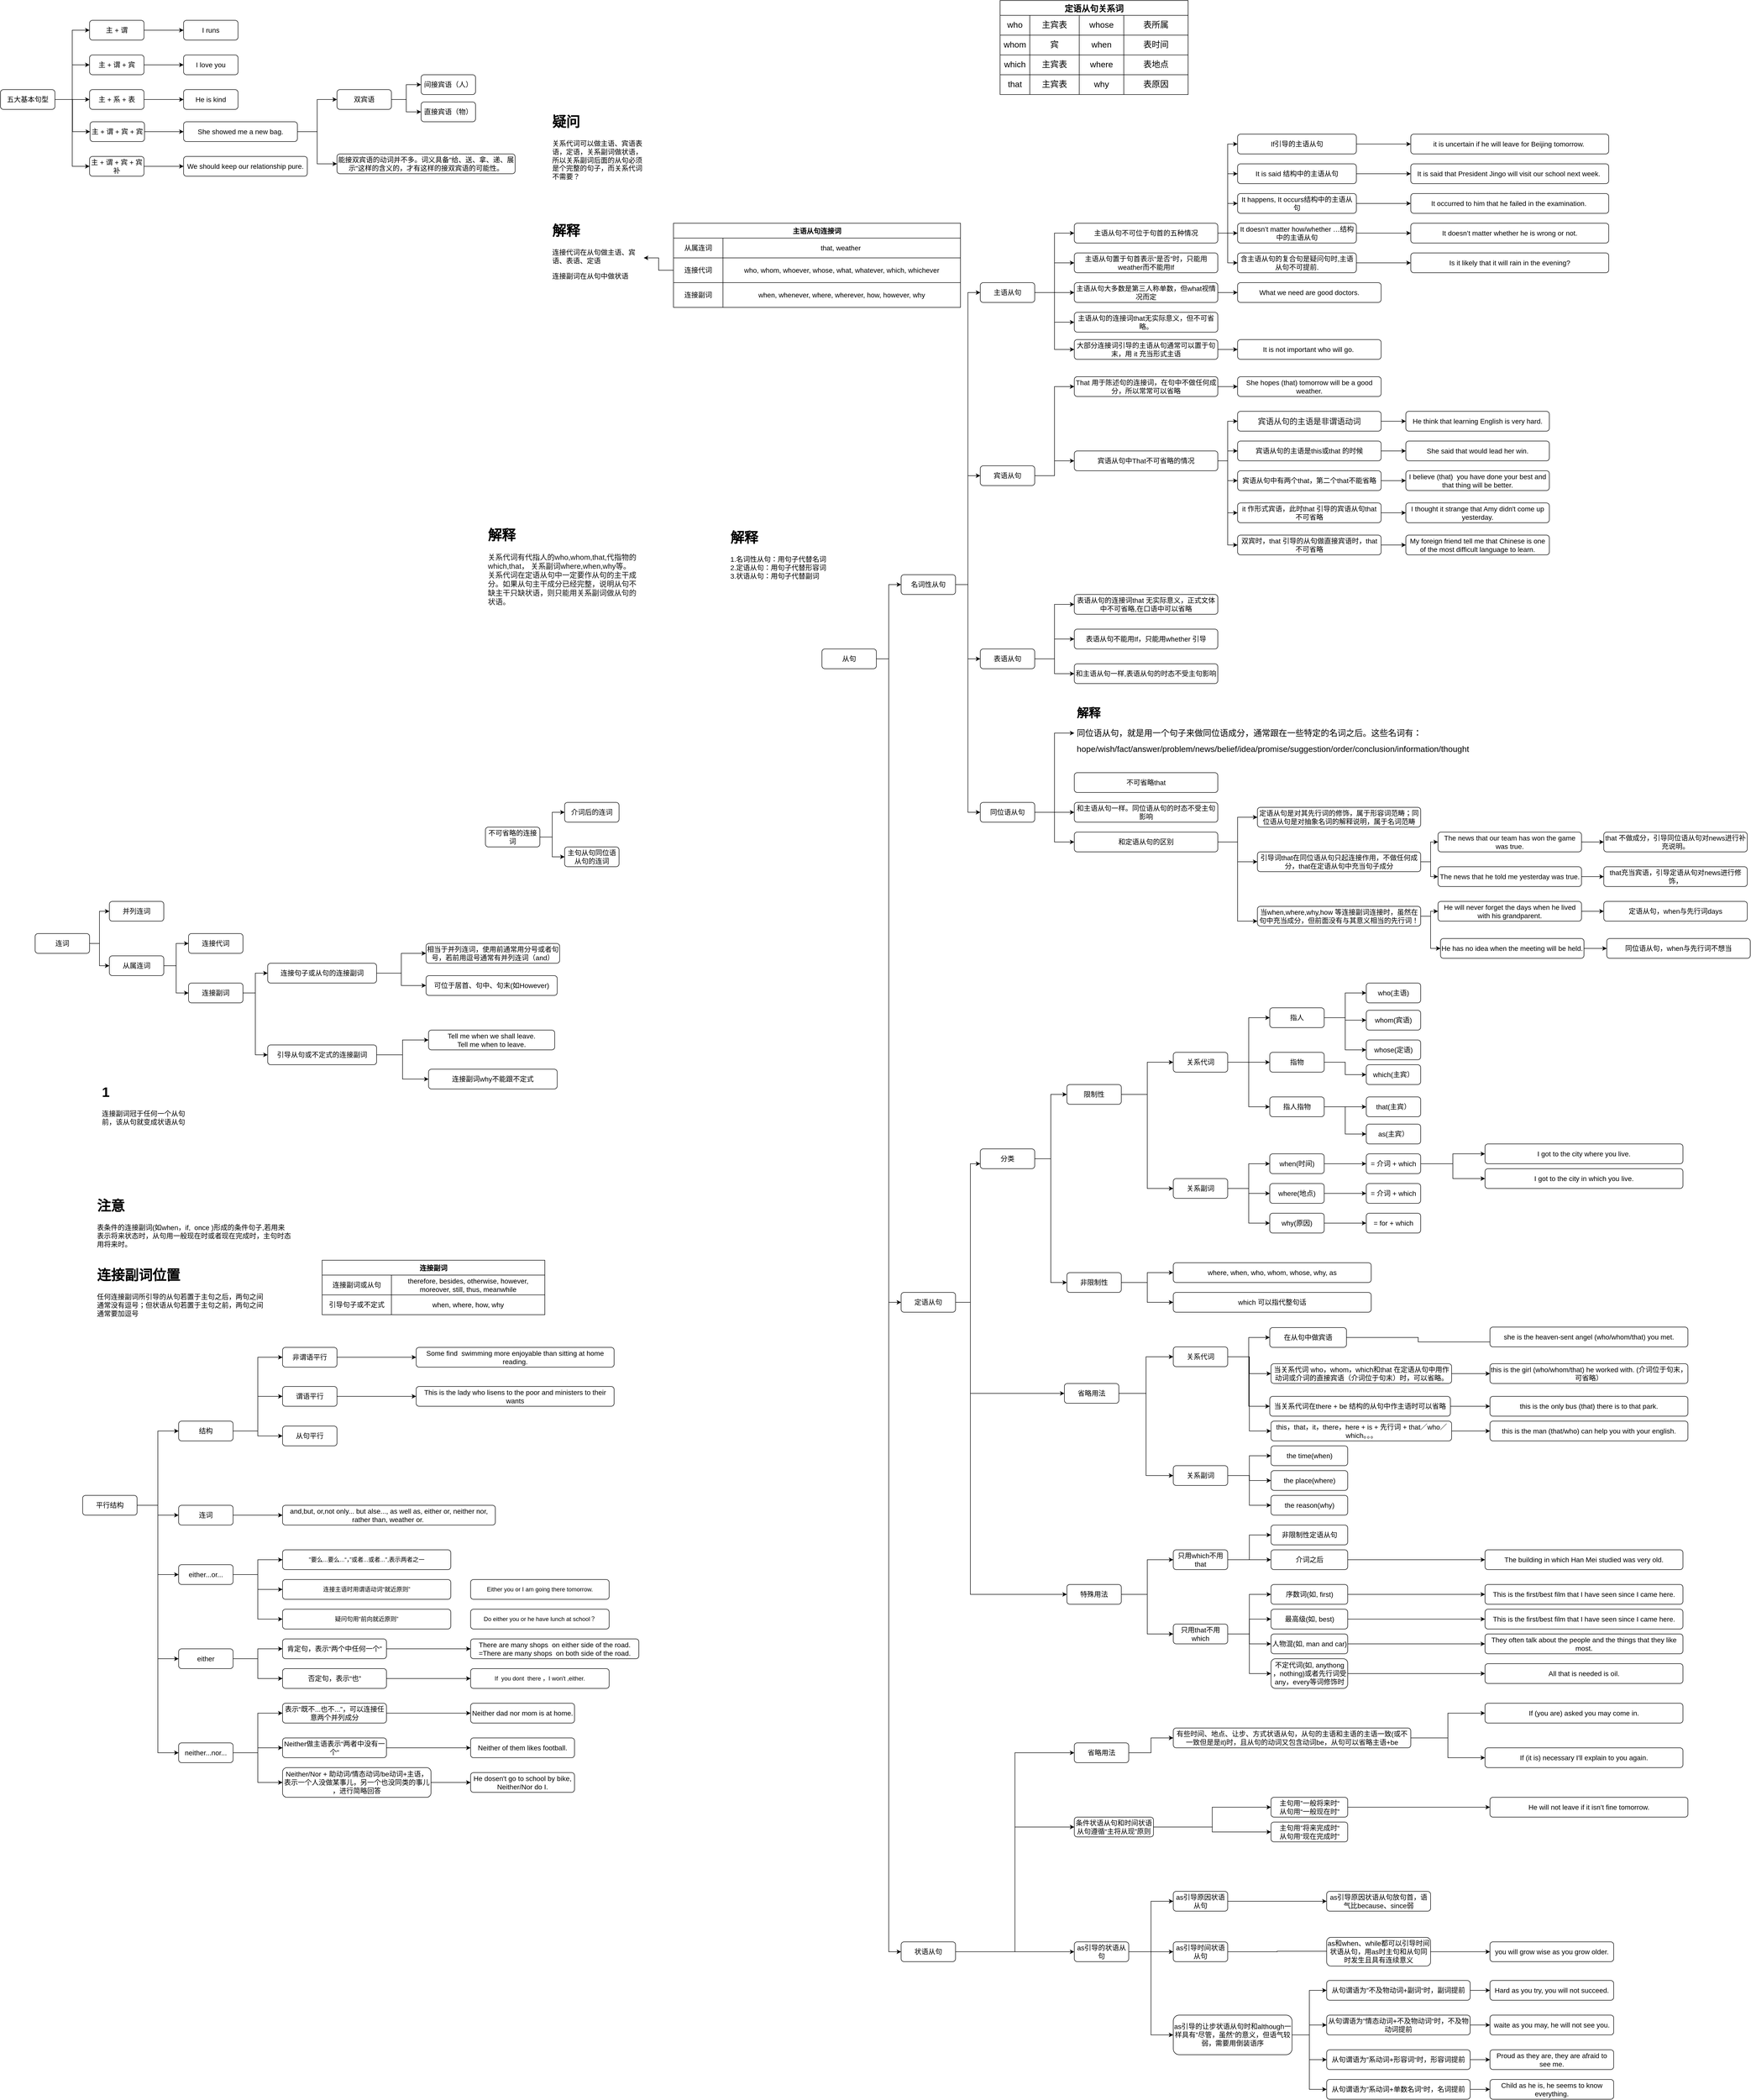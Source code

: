 <mxfile version="16.0.0" type="github">
  <diagram id="cXc33DGXLgx8d8EKlPw0" name="Page-1">
    <mxGraphModel dx="4061" dy="2016" grid="1" gridSize="10" guides="1" tooltips="1" connect="1" arrows="1" fold="1" page="1" pageScale="1" pageWidth="827" pageHeight="1169" math="0" shadow="0">
      <root>
        <mxCell id="0" />
        <mxCell id="1" parent="0" />
        <mxCell id="fdq9fxZ1Vu2edUadi-i_-5" style="edgeStyle=orthogonalEdgeStyle;rounded=0;orthogonalLoop=1;jettySize=auto;html=1;entryX=0;entryY=0.5;entryDx=0;entryDy=0;fontSize=14;" parent="1" source="fdq9fxZ1Vu2edUadi-i_-1" target="fdq9fxZ1Vu2edUadi-i_-2" edge="1">
          <mxGeometry relative="1" as="geometry" />
        </mxCell>
        <mxCell id="fdq9fxZ1Vu2edUadi-i_-7" style="edgeStyle=orthogonalEdgeStyle;rounded=0;orthogonalLoop=1;jettySize=auto;html=1;entryX=0;entryY=0.5;entryDx=0;entryDy=0;fontSize=14;" parent="1" source="fdq9fxZ1Vu2edUadi-i_-1" target="fdq9fxZ1Vu2edUadi-i_-4" edge="1">
          <mxGeometry relative="1" as="geometry" />
        </mxCell>
        <mxCell id="gS3lgQ0bvfWNoaPxvp5E-179" style="edgeStyle=orthogonalEdgeStyle;rounded=0;orthogonalLoop=1;jettySize=auto;html=1;entryX=0;entryY=0.5;entryDx=0;entryDy=0;fontSize=17;" edge="1" parent="1" source="fdq9fxZ1Vu2edUadi-i_-1" target="fdq9fxZ1Vu2edUadi-i_-3">
          <mxGeometry relative="1" as="geometry" />
        </mxCell>
        <mxCell id="fdq9fxZ1Vu2edUadi-i_-1" value="&lt;span style=&quot;font-size: 14px&quot;&gt;从句&lt;/span&gt;" style="rounded=1;whiteSpace=wrap;html=1;" parent="1" vertex="1">
          <mxGeometry x="-160" y="270" width="110" height="40" as="geometry" />
        </mxCell>
        <mxCell id="fdq9fxZ1Vu2edUadi-i_-14" style="edgeStyle=orthogonalEdgeStyle;rounded=0;orthogonalLoop=1;jettySize=auto;html=1;entryX=0;entryY=0.5;entryDx=0;entryDy=0;fontSize=14;" parent="1" source="fdq9fxZ1Vu2edUadi-i_-2" target="fdq9fxZ1Vu2edUadi-i_-9" edge="1">
          <mxGeometry relative="1" as="geometry" />
        </mxCell>
        <mxCell id="fdq9fxZ1Vu2edUadi-i_-15" style="edgeStyle=orthogonalEdgeStyle;rounded=0;orthogonalLoop=1;jettySize=auto;html=1;entryX=0;entryY=0.5;entryDx=0;entryDy=0;fontSize=14;" parent="1" source="fdq9fxZ1Vu2edUadi-i_-2" target="fdq9fxZ1Vu2edUadi-i_-10" edge="1">
          <mxGeometry relative="1" as="geometry" />
        </mxCell>
        <mxCell id="fdq9fxZ1Vu2edUadi-i_-16" style="edgeStyle=orthogonalEdgeStyle;rounded=0;orthogonalLoop=1;jettySize=auto;html=1;entryX=0;entryY=0.5;entryDx=0;entryDy=0;fontSize=14;" parent="1" source="fdq9fxZ1Vu2edUadi-i_-2" target="fdq9fxZ1Vu2edUadi-i_-12" edge="1">
          <mxGeometry relative="1" as="geometry" />
        </mxCell>
        <mxCell id="gS3lgQ0bvfWNoaPxvp5E-29" style="edgeStyle=orthogonalEdgeStyle;rounded=0;orthogonalLoop=1;jettySize=auto;html=1;entryX=0;entryY=0.5;entryDx=0;entryDy=0;" edge="1" parent="1" source="fdq9fxZ1Vu2edUadi-i_-2" target="fdq9fxZ1Vu2edUadi-i_-11">
          <mxGeometry relative="1" as="geometry" />
        </mxCell>
        <mxCell id="fdq9fxZ1Vu2edUadi-i_-2" value="&lt;span style=&quot;font-size: 14px&quot;&gt;名词性从句&lt;/span&gt;" style="rounded=1;whiteSpace=wrap;html=1;" parent="1" vertex="1">
          <mxGeometry y="120" width="110" height="40" as="geometry" />
        </mxCell>
        <mxCell id="gS3lgQ0bvfWNoaPxvp5E-188" style="edgeStyle=orthogonalEdgeStyle;rounded=0;orthogonalLoop=1;jettySize=auto;html=1;entryX=0;entryY=0.75;entryDx=0;entryDy=0;fontSize=17;" edge="1" parent="1" source="fdq9fxZ1Vu2edUadi-i_-3" target="gS3lgQ0bvfWNoaPxvp5E-180">
          <mxGeometry relative="1" as="geometry">
            <Array as="points">
              <mxPoint x="140" y="1590" />
              <mxPoint x="140" y="1310" />
            </Array>
          </mxGeometry>
        </mxCell>
        <mxCell id="gS3lgQ0bvfWNoaPxvp5E-225" style="edgeStyle=orthogonalEdgeStyle;rounded=0;orthogonalLoop=1;jettySize=auto;html=1;entryX=0;entryY=0.5;entryDx=0;entryDy=0;fontSize=17;" edge="1" parent="1" source="fdq9fxZ1Vu2edUadi-i_-3" target="gS3lgQ0bvfWNoaPxvp5E-218">
          <mxGeometry relative="1" as="geometry">
            <Array as="points">
              <mxPoint x="140" y="1590" />
              <mxPoint x="140" y="1774" />
            </Array>
          </mxGeometry>
        </mxCell>
        <mxCell id="gS3lgQ0bvfWNoaPxvp5E-251" style="edgeStyle=orthogonalEdgeStyle;rounded=0;orthogonalLoop=1;jettySize=auto;html=1;entryX=0;entryY=0.5;entryDx=0;entryDy=0;fontSize=17;" edge="1" parent="1" source="fdq9fxZ1Vu2edUadi-i_-3" target="gS3lgQ0bvfWNoaPxvp5E-250">
          <mxGeometry relative="1" as="geometry">
            <Array as="points">
              <mxPoint x="140" y="1590" />
              <mxPoint x="140" y="2180" />
            </Array>
          </mxGeometry>
        </mxCell>
        <mxCell id="fdq9fxZ1Vu2edUadi-i_-3" value="&lt;span style=&quot;font-size: 14px&quot;&gt;定语从句&lt;/span&gt;" style="rounded=1;whiteSpace=wrap;html=1;" parent="1" vertex="1">
          <mxGeometry y="1570" width="110" height="40" as="geometry" />
        </mxCell>
        <mxCell id="gS3lgQ0bvfWNoaPxvp5E-300" style="edgeStyle=orthogonalEdgeStyle;rounded=0;orthogonalLoop=1;jettySize=auto;html=1;fontSize=17;entryX=0;entryY=0.5;entryDx=0;entryDy=0;" edge="1" parent="1" source="fdq9fxZ1Vu2edUadi-i_-4" target="gS3lgQ0bvfWNoaPxvp5E-295">
          <mxGeometry relative="1" as="geometry">
            <mxPoint x="250" y="2750.0" as="targetPoint" />
          </mxGeometry>
        </mxCell>
        <mxCell id="gS3lgQ0bvfWNoaPxvp5E-303" style="edgeStyle=orthogonalEdgeStyle;rounded=0;orthogonalLoop=1;jettySize=auto;html=1;entryX=0;entryY=0.5;entryDx=0;entryDy=0;fontSize=17;" edge="1" parent="1" source="fdq9fxZ1Vu2edUadi-i_-4" target="gS3lgQ0bvfWNoaPxvp5E-288">
          <mxGeometry relative="1" as="geometry" />
        </mxCell>
        <mxCell id="gS3lgQ0bvfWNoaPxvp5E-313" style="edgeStyle=orthogonalEdgeStyle;rounded=0;orthogonalLoop=1;jettySize=auto;html=1;entryX=0;entryY=0.5;entryDx=0;entryDy=0;fontSize=17;" edge="1" parent="1" source="fdq9fxZ1Vu2edUadi-i_-4" target="gS3lgQ0bvfWNoaPxvp5E-304">
          <mxGeometry relative="1" as="geometry" />
        </mxCell>
        <mxCell id="fdq9fxZ1Vu2edUadi-i_-4" value="&lt;span style=&quot;font-size: 14px&quot;&gt;状语从句&lt;/span&gt;" style="rounded=1;whiteSpace=wrap;html=1;" parent="1" vertex="1">
          <mxGeometry y="2882" width="110" height="40" as="geometry" />
        </mxCell>
        <mxCell id="fdq9fxZ1Vu2edUadi-i_-8" value="&lt;h1&gt;解释&lt;/h1&gt;&lt;div&gt;1.名词性从句：用句子代替名词&lt;/div&gt;&lt;div&gt;2.定语从句：用句子代替形容词&lt;/div&gt;&lt;div&gt;3.状语从句：用句子代替副词&lt;/div&gt;&lt;p&gt;&lt;br&gt;&lt;/p&gt;" style="text;html=1;strokeColor=none;fillColor=none;spacing=5;spacingTop=-20;whiteSpace=wrap;overflow=hidden;rounded=0;fontSize=14;" parent="1" vertex="1">
          <mxGeometry x="-350" y="20" width="220" height="120" as="geometry" />
        </mxCell>
        <mxCell id="fdq9fxZ1Vu2edUadi-i_-123" style="edgeStyle=orthogonalEdgeStyle;rounded=0;orthogonalLoop=1;jettySize=auto;html=1;entryX=0;entryY=0.5;entryDx=0;entryDy=0;fontSize=14;" parent="1" source="fdq9fxZ1Vu2edUadi-i_-9" target="fdq9fxZ1Vu2edUadi-i_-122" edge="1">
          <mxGeometry relative="1" as="geometry" />
        </mxCell>
        <mxCell id="fdq9fxZ1Vu2edUadi-i_-131" style="edgeStyle=orthogonalEdgeStyle;rounded=0;orthogonalLoop=1;jettySize=auto;html=1;entryX=0;entryY=0.5;entryDx=0;entryDy=0;fontSize=14;" parent="1" source="fdq9fxZ1Vu2edUadi-i_-9" target="fdq9fxZ1Vu2edUadi-i_-126" edge="1">
          <mxGeometry relative="1" as="geometry" />
        </mxCell>
        <mxCell id="fdq9fxZ1Vu2edUadi-i_-132" style="edgeStyle=orthogonalEdgeStyle;rounded=0;orthogonalLoop=1;jettySize=auto;html=1;entryX=0;entryY=0.5;entryDx=0;entryDy=0;fontSize=14;" parent="1" source="fdq9fxZ1Vu2edUadi-i_-9" target="fdq9fxZ1Vu2edUadi-i_-127" edge="1">
          <mxGeometry relative="1" as="geometry" />
        </mxCell>
        <mxCell id="fdq9fxZ1Vu2edUadi-i_-134" style="edgeStyle=orthogonalEdgeStyle;rounded=0;orthogonalLoop=1;jettySize=auto;html=1;entryX=0;entryY=0.5;entryDx=0;entryDy=0;fontSize=14;" parent="1" source="fdq9fxZ1Vu2edUadi-i_-9" target="fdq9fxZ1Vu2edUadi-i_-133" edge="1">
          <mxGeometry relative="1" as="geometry" />
        </mxCell>
        <mxCell id="fdq9fxZ1Vu2edUadi-i_-136" style="edgeStyle=orthogonalEdgeStyle;rounded=0;orthogonalLoop=1;jettySize=auto;html=1;entryX=0;entryY=0.5;entryDx=0;entryDy=0;fontSize=14;" parent="1" source="fdq9fxZ1Vu2edUadi-i_-9" target="fdq9fxZ1Vu2edUadi-i_-135" edge="1">
          <mxGeometry relative="1" as="geometry" />
        </mxCell>
        <mxCell id="fdq9fxZ1Vu2edUadi-i_-9" value="&lt;span style=&quot;font-size: 14px&quot;&gt;主语从句&lt;/span&gt;" style="rounded=1;whiteSpace=wrap;html=1;" parent="1" vertex="1">
          <mxGeometry x="160" y="-470" width="110" height="40" as="geometry" />
        </mxCell>
        <mxCell id="gS3lgQ0bvfWNoaPxvp5E-4" style="edgeStyle=orthogonalEdgeStyle;rounded=0;orthogonalLoop=1;jettySize=auto;html=1;entryX=0;entryY=0.5;entryDx=0;entryDy=0;" edge="1" parent="1" source="fdq9fxZ1Vu2edUadi-i_-10" target="gS3lgQ0bvfWNoaPxvp5E-1">
          <mxGeometry relative="1" as="geometry" />
        </mxCell>
        <mxCell id="gS3lgQ0bvfWNoaPxvp5E-17" style="edgeStyle=orthogonalEdgeStyle;rounded=0;orthogonalLoop=1;jettySize=auto;html=1;" edge="1" parent="1" source="fdq9fxZ1Vu2edUadi-i_-10" target="gS3lgQ0bvfWNoaPxvp5E-6">
          <mxGeometry relative="1" as="geometry" />
        </mxCell>
        <mxCell id="fdq9fxZ1Vu2edUadi-i_-10" value="&lt;span style=&quot;font-size: 14px&quot;&gt;宾语从句&lt;/span&gt;" style="rounded=1;whiteSpace=wrap;html=1;" parent="1" vertex="1">
          <mxGeometry x="160" y="-100" width="110" height="40" as="geometry" />
        </mxCell>
        <mxCell id="gS3lgQ0bvfWNoaPxvp5E-32" style="edgeStyle=orthogonalEdgeStyle;rounded=0;orthogonalLoop=1;jettySize=auto;html=1;entryX=0;entryY=0.5;entryDx=0;entryDy=0;" edge="1" parent="1" source="fdq9fxZ1Vu2edUadi-i_-11" target="gS3lgQ0bvfWNoaPxvp5E-28">
          <mxGeometry relative="1" as="geometry" />
        </mxCell>
        <mxCell id="gS3lgQ0bvfWNoaPxvp5E-33" style="edgeStyle=orthogonalEdgeStyle;rounded=0;orthogonalLoop=1;jettySize=auto;html=1;entryX=0;entryY=0.5;entryDx=0;entryDy=0;" edge="1" parent="1" source="fdq9fxZ1Vu2edUadi-i_-11" target="gS3lgQ0bvfWNoaPxvp5E-30">
          <mxGeometry relative="1" as="geometry" />
        </mxCell>
        <mxCell id="gS3lgQ0bvfWNoaPxvp5E-34" style="edgeStyle=orthogonalEdgeStyle;rounded=0;orthogonalLoop=1;jettySize=auto;html=1;" edge="1" parent="1" source="fdq9fxZ1Vu2edUadi-i_-11" target="gS3lgQ0bvfWNoaPxvp5E-31">
          <mxGeometry relative="1" as="geometry" />
        </mxCell>
        <mxCell id="fdq9fxZ1Vu2edUadi-i_-11" value="&lt;span style=&quot;font-size: 14px&quot;&gt;表语从句&lt;/span&gt;" style="rounded=1;whiteSpace=wrap;html=1;" parent="1" vertex="1">
          <mxGeometry x="160" y="270" width="110" height="40" as="geometry" />
        </mxCell>
        <mxCell id="gS3lgQ0bvfWNoaPxvp5E-36" style="edgeStyle=orthogonalEdgeStyle;rounded=0;orthogonalLoop=1;jettySize=auto;html=1;entryX=0;entryY=0.5;entryDx=0;entryDy=0;" edge="1" parent="1" source="fdq9fxZ1Vu2edUadi-i_-12" target="gS3lgQ0bvfWNoaPxvp5E-35">
          <mxGeometry relative="1" as="geometry" />
        </mxCell>
        <mxCell id="gS3lgQ0bvfWNoaPxvp5E-44" style="edgeStyle=orthogonalEdgeStyle;rounded=0;orthogonalLoop=1;jettySize=auto;html=1;entryX=0;entryY=0.5;entryDx=0;entryDy=0;fontSize=17;" edge="1" parent="1" source="fdq9fxZ1Vu2edUadi-i_-12" target="gS3lgQ0bvfWNoaPxvp5E-40">
          <mxGeometry relative="1" as="geometry" />
        </mxCell>
        <mxCell id="gS3lgQ0bvfWNoaPxvp5E-45" style="edgeStyle=orthogonalEdgeStyle;rounded=0;orthogonalLoop=1;jettySize=auto;html=1;entryX=0;entryY=0.5;entryDx=0;entryDy=0;fontSize=17;" edge="1" parent="1" source="fdq9fxZ1Vu2edUadi-i_-12" target="gS3lgQ0bvfWNoaPxvp5E-41">
          <mxGeometry relative="1" as="geometry" />
        </mxCell>
        <mxCell id="fdq9fxZ1Vu2edUadi-i_-12" value="&lt;span style=&quot;font-size: 14px&quot;&gt;同位语从句&lt;/span&gt;" style="rounded=1;whiteSpace=wrap;html=1;" parent="1" vertex="1">
          <mxGeometry x="160" y="580" width="110" height="40" as="geometry" />
        </mxCell>
        <mxCell id="fdq9fxZ1Vu2edUadi-i_-27" value="主语从句连接词" style="shape=table;startSize=30;container=1;collapsible=0;childLayout=tableLayout;fontStyle=1;align=center;pointerEvents=1;fontSize=14;" parent="1" vertex="1">
          <mxGeometry x="-460" y="-590" width="580" height="170" as="geometry" />
        </mxCell>
        <mxCell id="fdq9fxZ1Vu2edUadi-i_-28" value="" style="shape=partialRectangle;html=1;whiteSpace=wrap;collapsible=0;dropTarget=0;pointerEvents=0;fillColor=none;top=0;left=0;bottom=0;right=0;points=[[0,0.5],[1,0.5]];portConstraint=eastwest;fontSize=14;" parent="fdq9fxZ1Vu2edUadi-i_-27" vertex="1">
          <mxGeometry y="30" width="580" height="40" as="geometry" />
        </mxCell>
        <mxCell id="fdq9fxZ1Vu2edUadi-i_-29" value="从属连词" style="shape=partialRectangle;html=1;whiteSpace=wrap;connectable=0;fillColor=none;top=0;left=0;bottom=0;right=0;overflow=hidden;pointerEvents=1;fontSize=14;" parent="fdq9fxZ1Vu2edUadi-i_-28" vertex="1">
          <mxGeometry width="100" height="40" as="geometry">
            <mxRectangle width="100" height="40" as="alternateBounds" />
          </mxGeometry>
        </mxCell>
        <mxCell id="fdq9fxZ1Vu2edUadi-i_-30" value="that, weather&amp;nbsp;" style="shape=partialRectangle;html=1;whiteSpace=wrap;connectable=0;fillColor=none;top=0;left=0;bottom=0;right=0;overflow=hidden;pointerEvents=1;fontSize=14;" parent="fdq9fxZ1Vu2edUadi-i_-28" vertex="1">
          <mxGeometry x="100" width="480" height="40" as="geometry">
            <mxRectangle width="480" height="40" as="alternateBounds" />
          </mxGeometry>
        </mxCell>
        <mxCell id="fdq9fxZ1Vu2edUadi-i_-32" value="" style="shape=partialRectangle;html=1;whiteSpace=wrap;collapsible=0;dropTarget=0;pointerEvents=0;fillColor=none;top=0;left=0;bottom=0;right=0;points=[[0,0.5],[1,0.5]];portConstraint=eastwest;fontSize=14;" parent="fdq9fxZ1Vu2edUadi-i_-27" vertex="1">
          <mxGeometry y="70" width="580" height="50" as="geometry" />
        </mxCell>
        <mxCell id="fdq9fxZ1Vu2edUadi-i_-33" value="连接代词" style="shape=partialRectangle;html=1;whiteSpace=wrap;connectable=0;fillColor=none;top=0;left=0;bottom=0;right=0;overflow=hidden;pointerEvents=1;fontSize=14;" parent="fdq9fxZ1Vu2edUadi-i_-32" vertex="1">
          <mxGeometry width="100" height="50" as="geometry">
            <mxRectangle width="100" height="50" as="alternateBounds" />
          </mxGeometry>
        </mxCell>
        <mxCell id="fdq9fxZ1Vu2edUadi-i_-34" value="who, whom, whoever, whose, what, whatever, which, whichever" style="shape=partialRectangle;html=1;whiteSpace=wrap;connectable=0;fillColor=none;top=0;left=0;bottom=0;right=0;overflow=hidden;pointerEvents=1;fontSize=14;" parent="fdq9fxZ1Vu2edUadi-i_-32" vertex="1">
          <mxGeometry x="100" width="480" height="50" as="geometry">
            <mxRectangle width="480" height="50" as="alternateBounds" />
          </mxGeometry>
        </mxCell>
        <mxCell id="fdq9fxZ1Vu2edUadi-i_-36" value="" style="shape=partialRectangle;html=1;whiteSpace=wrap;collapsible=0;dropTarget=0;pointerEvents=0;fillColor=none;top=0;left=0;bottom=0;right=0;points=[[0,0.5],[1,0.5]];portConstraint=eastwest;fontSize=14;" parent="fdq9fxZ1Vu2edUadi-i_-27" vertex="1">
          <mxGeometry y="120" width="580" height="50" as="geometry" />
        </mxCell>
        <mxCell id="fdq9fxZ1Vu2edUadi-i_-37" value="连接副词" style="shape=partialRectangle;html=1;whiteSpace=wrap;connectable=0;fillColor=none;top=0;left=0;bottom=0;right=0;overflow=hidden;pointerEvents=1;fontSize=14;" parent="fdq9fxZ1Vu2edUadi-i_-36" vertex="1">
          <mxGeometry width="100" height="50" as="geometry">
            <mxRectangle width="100" height="50" as="alternateBounds" />
          </mxGeometry>
        </mxCell>
        <mxCell id="fdq9fxZ1Vu2edUadi-i_-38" value="when, whenever, where, wherever, how, however, why" style="shape=partialRectangle;html=1;whiteSpace=wrap;connectable=0;fillColor=none;top=0;left=0;bottom=0;right=0;overflow=hidden;pointerEvents=1;fontSize=14;" parent="fdq9fxZ1Vu2edUadi-i_-36" vertex="1">
          <mxGeometry x="100" width="480" height="50" as="geometry">
            <mxRectangle width="480" height="50" as="alternateBounds" />
          </mxGeometry>
        </mxCell>
        <mxCell id="fdq9fxZ1Vu2edUadi-i_-74" value="&lt;h1&gt;解释&lt;/h1&gt;&lt;p&gt;连接代词在从句做主语、宾语、表语、定语&lt;/p&gt;&lt;p&gt;连接副词在从句中做状语&lt;/p&gt;" style="text;html=1;strokeColor=none;fillColor=none;spacing=5;spacingTop=-20;whiteSpace=wrap;overflow=hidden;rounded=0;fontSize=14;" parent="1" vertex="1">
          <mxGeometry x="-710" y="-600" width="190" height="160" as="geometry" />
        </mxCell>
        <mxCell id="fdq9fxZ1Vu2edUadi-i_-75" style="edgeStyle=orthogonalEdgeStyle;rounded=0;orthogonalLoop=1;jettySize=auto;html=1;fontSize=14;" parent="1" source="fdq9fxZ1Vu2edUadi-i_-32" target="fdq9fxZ1Vu2edUadi-i_-74" edge="1">
          <mxGeometry relative="1" as="geometry" />
        </mxCell>
        <mxCell id="fdq9fxZ1Vu2edUadi-i_-76" value="&lt;h1&gt;疑问&lt;/h1&gt;&lt;p&gt;关系代词可以做主语、宾语表语，定语，关系副词做状语，所以关系副词后面的从句必须是个完整的句子，而关系代词不需要？&lt;/p&gt;" style="text;html=1;strokeColor=none;fillColor=none;spacing=5;spacingTop=-20;whiteSpace=wrap;overflow=hidden;rounded=0;fontSize=14;" parent="1" vertex="1">
          <mxGeometry x="-710" y="-820" width="190" height="160" as="geometry" />
        </mxCell>
        <mxCell id="fdq9fxZ1Vu2edUadi-i_-82" style="edgeStyle=orthogonalEdgeStyle;rounded=0;orthogonalLoop=1;jettySize=auto;html=1;entryX=0;entryY=0.5;entryDx=0;entryDy=0;fontSize=14;" parent="1" source="fdq9fxZ1Vu2edUadi-i_-77" target="fdq9fxZ1Vu2edUadi-i_-79" edge="1">
          <mxGeometry relative="1" as="geometry" />
        </mxCell>
        <mxCell id="fdq9fxZ1Vu2edUadi-i_-83" style="edgeStyle=orthogonalEdgeStyle;rounded=0;orthogonalLoop=1;jettySize=auto;html=1;entryX=0;entryY=0.5;entryDx=0;entryDy=0;fontSize=14;" parent="1" source="fdq9fxZ1Vu2edUadi-i_-77" target="fdq9fxZ1Vu2edUadi-i_-78" edge="1">
          <mxGeometry relative="1" as="geometry" />
        </mxCell>
        <mxCell id="fdq9fxZ1Vu2edUadi-i_-77" value="&lt;span style=&quot;font-size: 14px&quot;&gt;连词&lt;/span&gt;" style="rounded=1;whiteSpace=wrap;html=1;" parent="1" vertex="1">
          <mxGeometry x="-1750" y="845" width="110" height="40" as="geometry" />
        </mxCell>
        <mxCell id="fdq9fxZ1Vu2edUadi-i_-84" style="edgeStyle=orthogonalEdgeStyle;rounded=0;orthogonalLoop=1;jettySize=auto;html=1;entryX=0;entryY=0.5;entryDx=0;entryDy=0;fontSize=14;" parent="1" source="fdq9fxZ1Vu2edUadi-i_-78" target="fdq9fxZ1Vu2edUadi-i_-80" edge="1">
          <mxGeometry relative="1" as="geometry" />
        </mxCell>
        <mxCell id="fdq9fxZ1Vu2edUadi-i_-85" style="edgeStyle=orthogonalEdgeStyle;rounded=0;orthogonalLoop=1;jettySize=auto;html=1;entryX=0;entryY=0.5;entryDx=0;entryDy=0;fontSize=14;" parent="1" source="fdq9fxZ1Vu2edUadi-i_-78" target="fdq9fxZ1Vu2edUadi-i_-81" edge="1">
          <mxGeometry relative="1" as="geometry" />
        </mxCell>
        <mxCell id="fdq9fxZ1Vu2edUadi-i_-78" value="&lt;span style=&quot;font-size: 14px&quot;&gt;从属连词&lt;/span&gt;" style="rounded=1;whiteSpace=wrap;html=1;" parent="1" vertex="1">
          <mxGeometry x="-1600" y="890" width="110" height="40" as="geometry" />
        </mxCell>
        <mxCell id="fdq9fxZ1Vu2edUadi-i_-79" value="&lt;span style=&quot;font-size: 14px&quot;&gt;并列连词&lt;/span&gt;" style="rounded=1;whiteSpace=wrap;html=1;" parent="1" vertex="1">
          <mxGeometry x="-1600" y="780" width="110" height="40" as="geometry" />
        </mxCell>
        <mxCell id="fdq9fxZ1Vu2edUadi-i_-80" value="&lt;span style=&quot;font-size: 14px&quot;&gt;连接代词&lt;/span&gt;" style="rounded=1;whiteSpace=wrap;html=1;" parent="1" vertex="1">
          <mxGeometry x="-1440" y="845" width="110" height="40" as="geometry" />
        </mxCell>
        <mxCell id="fdq9fxZ1Vu2edUadi-i_-94" style="edgeStyle=orthogonalEdgeStyle;rounded=0;orthogonalLoop=1;jettySize=auto;html=1;entryX=0;entryY=0.5;entryDx=0;entryDy=0;fontSize=14;" parent="1" source="fdq9fxZ1Vu2edUadi-i_-81" target="fdq9fxZ1Vu2edUadi-i_-92" edge="1">
          <mxGeometry relative="1" as="geometry" />
        </mxCell>
        <mxCell id="fdq9fxZ1Vu2edUadi-i_-95" style="edgeStyle=orthogonalEdgeStyle;rounded=0;orthogonalLoop=1;jettySize=auto;html=1;entryX=0;entryY=0.5;entryDx=0;entryDy=0;fontSize=14;" parent="1" source="fdq9fxZ1Vu2edUadi-i_-81" target="fdq9fxZ1Vu2edUadi-i_-93" edge="1">
          <mxGeometry relative="1" as="geometry" />
        </mxCell>
        <mxCell id="fdq9fxZ1Vu2edUadi-i_-81" value="&lt;span style=&quot;font-size: 14px&quot;&gt;连接副词&lt;/span&gt;" style="rounded=1;whiteSpace=wrap;html=1;" parent="1" vertex="1">
          <mxGeometry x="-1440" y="945" width="110" height="40" as="geometry" />
        </mxCell>
        <mxCell id="fdq9fxZ1Vu2edUadi-i_-87" value="&lt;h1&gt;解释&lt;/h1&gt;&lt;p&gt;&lt;span style=&quot;color: rgb(18 , 18 , 18) ; font-family: , &amp;#34;blinkmacsystemfont&amp;#34; , &amp;#34;helvetica neue&amp;#34; , &amp;#34;pingfang sc&amp;#34; , &amp;#34;microsoft yahei&amp;#34; , &amp;#34;source han sans sc&amp;#34; , &amp;#34;noto sans cjk sc&amp;#34; , &amp;#34;wenquanyi micro hei&amp;#34; , sans-serif ; font-size: 15px ; background-color: rgb(255 , 255 , 255)&quot;&gt;关系代词有代指人的who,whom,that,代指物的which,that， 关系副词where,when,why等。关系代词在定语从句中一定要作从句的主干成分。如果从句主干成分已经完整，说明从句不缺主干只缺状语，则只能用关系副词做从句的状语。&lt;/span&gt;&lt;br&gt;&lt;/p&gt;" style="text;html=1;strokeColor=none;fillColor=none;spacing=5;spacingTop=-20;whiteSpace=wrap;overflow=hidden;rounded=0;fontSize=14;" parent="1" vertex="1">
          <mxGeometry x="-840" y="15" width="310" height="175" as="geometry" />
        </mxCell>
        <mxCell id="fdq9fxZ1Vu2edUadi-i_-88" value="&lt;h1&gt;1&lt;/h1&gt;&lt;p&gt;连接副词冠于任何一个从句前，该从句就变成状语从句&lt;/p&gt;" style="text;html=1;strokeColor=none;fillColor=none;spacing=5;spacingTop=-20;whiteSpace=wrap;overflow=hidden;rounded=0;fontSize=14;" parent="1" vertex="1">
          <mxGeometry x="-1620" y="1140" width="190" height="120" as="geometry" />
        </mxCell>
        <mxCell id="fdq9fxZ1Vu2edUadi-i_-89" value="&lt;h1&gt;连接副词位置&lt;/h1&gt;&lt;div&gt;任何连接副词所引导的从句若置于主句之后，两句之间通常没有逗号；但状语从句若置于主句之前，两句之间通常要加逗号&lt;/div&gt;" style="text;html=1;strokeColor=none;fillColor=none;spacing=5;spacingTop=-20;whiteSpace=wrap;overflow=hidden;rounded=0;fontSize=14;" parent="1" vertex="1">
          <mxGeometry x="-1630" y="1510" width="350" height="131" as="geometry" />
        </mxCell>
        <mxCell id="fdq9fxZ1Vu2edUadi-i_-91" value="&lt;h1&gt;注意&lt;/h1&gt;&lt;p&gt;表条件的连接副词(如when，if,&amp;nbsp; once )形成的条件句子,若用来表示将来状态时，从句用一般现在时或者现在完成时，主句时态用将来时。&lt;/p&gt;" style="text;html=1;strokeColor=none;fillColor=none;spacing=5;spacingTop=-20;whiteSpace=wrap;overflow=hidden;rounded=0;fontSize=14;" parent="1" vertex="1">
          <mxGeometry x="-1630" y="1370" width="400" height="120" as="geometry" />
        </mxCell>
        <mxCell id="fdq9fxZ1Vu2edUadi-i_-113" style="edgeStyle=orthogonalEdgeStyle;rounded=0;orthogonalLoop=1;jettySize=auto;html=1;fontSize=14;" parent="1" source="fdq9fxZ1Vu2edUadi-i_-92" target="fdq9fxZ1Vu2edUadi-i_-96" edge="1">
          <mxGeometry relative="1" as="geometry" />
        </mxCell>
        <mxCell id="fdq9fxZ1Vu2edUadi-i_-114" style="edgeStyle=orthogonalEdgeStyle;rounded=0;orthogonalLoop=1;jettySize=auto;html=1;fontSize=14;" parent="1" source="fdq9fxZ1Vu2edUadi-i_-92" target="fdq9fxZ1Vu2edUadi-i_-97" edge="1">
          <mxGeometry relative="1" as="geometry" />
        </mxCell>
        <mxCell id="fdq9fxZ1Vu2edUadi-i_-92" value="&lt;span style=&quot;font-size: 14px&quot;&gt;连接句子或从句的连接副词&lt;/span&gt;" style="rounded=1;whiteSpace=wrap;html=1;" parent="1" vertex="1">
          <mxGeometry x="-1280" y="905" width="220" height="40" as="geometry" />
        </mxCell>
        <mxCell id="fdq9fxZ1Vu2edUadi-i_-115" style="edgeStyle=orthogonalEdgeStyle;rounded=0;orthogonalLoop=1;jettySize=auto;html=1;entryX=0;entryY=0.5;entryDx=0;entryDy=0;fontSize=14;" parent="1" source="fdq9fxZ1Vu2edUadi-i_-93" target="fdq9fxZ1Vu2edUadi-i_-98" edge="1">
          <mxGeometry relative="1" as="geometry" />
        </mxCell>
        <mxCell id="fdq9fxZ1Vu2edUadi-i_-116" style="edgeStyle=orthogonalEdgeStyle;rounded=0;orthogonalLoop=1;jettySize=auto;html=1;entryX=0;entryY=0.5;entryDx=0;entryDy=0;fontSize=14;" parent="1" source="fdq9fxZ1Vu2edUadi-i_-93" target="fdq9fxZ1Vu2edUadi-i_-99" edge="1">
          <mxGeometry relative="1" as="geometry" />
        </mxCell>
        <mxCell id="fdq9fxZ1Vu2edUadi-i_-93" value="&lt;span style=&quot;font-size: 14px&quot;&gt;引导从句或不定式的连接副词&lt;/span&gt;" style="rounded=1;whiteSpace=wrap;html=1;" parent="1" vertex="1">
          <mxGeometry x="-1280" y="1070" width="220" height="40" as="geometry" />
        </mxCell>
        <mxCell id="fdq9fxZ1Vu2edUadi-i_-96" value="&lt;span style=&quot;font-size: 14px&quot;&gt;相当于并列连词，使用前通常用分号或者句号，若前用逗号通常有并列连词（and）&lt;/span&gt;" style="rounded=1;whiteSpace=wrap;html=1;" parent="1" vertex="1">
          <mxGeometry x="-960" y="865" width="270" height="40" as="geometry" />
        </mxCell>
        <mxCell id="fdq9fxZ1Vu2edUadi-i_-97" value="&lt;span style=&quot;font-size: 14px&quot;&gt;可位于居首、句中、句末(如However)&lt;/span&gt;" style="rounded=1;whiteSpace=wrap;html=1;" parent="1" vertex="1">
          <mxGeometry x="-960" y="930" width="265" height="40" as="geometry" />
        </mxCell>
        <mxCell id="fdq9fxZ1Vu2edUadi-i_-98" value="&lt;span style=&quot;font-size: 14px&quot;&gt;Tell me when we shall leave.&lt;br&gt;Tell me when to leave.&lt;br&gt;&lt;/span&gt;" style="rounded=1;whiteSpace=wrap;html=1;" parent="1" vertex="1">
          <mxGeometry x="-955" y="1040" width="255" height="40" as="geometry" />
        </mxCell>
        <mxCell id="fdq9fxZ1Vu2edUadi-i_-99" value="&lt;span style=&quot;font-size: 14px&quot;&gt;连接副词why不能跟不定式&lt;/span&gt;" style="rounded=1;whiteSpace=wrap;html=1;" parent="1" vertex="1">
          <mxGeometry x="-955" y="1119" width="260" height="40" as="geometry" />
        </mxCell>
        <mxCell id="fdq9fxZ1Vu2edUadi-i_-100" value="连接副词" style="shape=table;startSize=30;container=1;collapsible=0;childLayout=tableLayout;fontStyle=1;align=center;pointerEvents=1;fontSize=14;" parent="1" vertex="1">
          <mxGeometry x="-1170" y="1505" width="450" height="110" as="geometry" />
        </mxCell>
        <mxCell id="fdq9fxZ1Vu2edUadi-i_-105" value="" style="shape=partialRectangle;html=1;whiteSpace=wrap;collapsible=0;dropTarget=0;pointerEvents=0;fillColor=none;top=0;left=0;bottom=0;right=0;points=[[0,0.5],[1,0.5]];portConstraint=eastwest;fontSize=14;" parent="fdq9fxZ1Vu2edUadi-i_-100" vertex="1">
          <mxGeometry y="30" width="450" height="40" as="geometry" />
        </mxCell>
        <mxCell id="fdq9fxZ1Vu2edUadi-i_-106" value="连接副词或从句" style="shape=partialRectangle;html=1;whiteSpace=wrap;connectable=0;fillColor=none;top=0;left=0;bottom=0;right=0;overflow=hidden;pointerEvents=1;fontSize=14;" parent="fdq9fxZ1Vu2edUadi-i_-105" vertex="1">
          <mxGeometry width="140" height="40" as="geometry">
            <mxRectangle width="140" height="40" as="alternateBounds" />
          </mxGeometry>
        </mxCell>
        <mxCell id="fdq9fxZ1Vu2edUadi-i_-107" value="therefore, besides, otherwise, however, moreover, still, thus, meanwhile" style="shape=partialRectangle;html=1;whiteSpace=wrap;connectable=0;fillColor=none;top=0;left=0;bottom=0;right=0;overflow=hidden;pointerEvents=1;fontSize=14;" parent="fdq9fxZ1Vu2edUadi-i_-105" vertex="1">
          <mxGeometry x="140" width="310" height="40" as="geometry">
            <mxRectangle width="310" height="40" as="alternateBounds" />
          </mxGeometry>
        </mxCell>
        <mxCell id="fdq9fxZ1Vu2edUadi-i_-101" value="" style="shape=partialRectangle;html=1;whiteSpace=wrap;collapsible=0;dropTarget=0;pointerEvents=0;fillColor=none;top=0;left=0;bottom=0;right=0;points=[[0,0.5],[1,0.5]];portConstraint=eastwest;fontSize=14;" parent="fdq9fxZ1Vu2edUadi-i_-100" vertex="1">
          <mxGeometry y="70" width="450" height="40" as="geometry" />
        </mxCell>
        <mxCell id="fdq9fxZ1Vu2edUadi-i_-102" value="引导句子或不定式" style="shape=partialRectangle;html=1;whiteSpace=wrap;connectable=0;fillColor=none;top=0;left=0;bottom=0;right=0;overflow=hidden;pointerEvents=1;fontSize=14;" parent="fdq9fxZ1Vu2edUadi-i_-101" vertex="1">
          <mxGeometry width="140" height="40" as="geometry">
            <mxRectangle width="140" height="40" as="alternateBounds" />
          </mxGeometry>
        </mxCell>
        <mxCell id="fdq9fxZ1Vu2edUadi-i_-103" value="when, where, how, why" style="shape=partialRectangle;html=1;whiteSpace=wrap;connectable=0;fillColor=none;top=0;left=0;bottom=0;right=0;overflow=hidden;pointerEvents=1;fontSize=14;" parent="fdq9fxZ1Vu2edUadi-i_-101" vertex="1">
          <mxGeometry x="140" width="310" height="40" as="geometry">
            <mxRectangle width="310" height="40" as="alternateBounds" />
          </mxGeometry>
        </mxCell>
        <mxCell id="fdq9fxZ1Vu2edUadi-i_-120" style="edgeStyle=orthogonalEdgeStyle;rounded=0;orthogonalLoop=1;jettySize=auto;html=1;entryX=0;entryY=0.5;entryDx=0;entryDy=0;fontSize=14;" parent="1" source="fdq9fxZ1Vu2edUadi-i_-117" target="fdq9fxZ1Vu2edUadi-i_-118" edge="1">
          <mxGeometry relative="1" as="geometry" />
        </mxCell>
        <mxCell id="fdq9fxZ1Vu2edUadi-i_-121" style="edgeStyle=orthogonalEdgeStyle;rounded=0;orthogonalLoop=1;jettySize=auto;html=1;fontSize=14;" parent="1" source="fdq9fxZ1Vu2edUadi-i_-117" target="fdq9fxZ1Vu2edUadi-i_-119" edge="1">
          <mxGeometry relative="1" as="geometry" />
        </mxCell>
        <mxCell id="fdq9fxZ1Vu2edUadi-i_-117" value="&lt;span style=&quot;font-size: 14px&quot;&gt;不可省略的连接词&lt;/span&gt;" style="rounded=1;whiteSpace=wrap;html=1;" parent="1" vertex="1">
          <mxGeometry x="-840" y="630" width="110" height="40" as="geometry" />
        </mxCell>
        <mxCell id="fdq9fxZ1Vu2edUadi-i_-118" value="&lt;span style=&quot;font-size: 14px&quot;&gt;介词后的连词&lt;/span&gt;" style="rounded=1;whiteSpace=wrap;html=1;" parent="1" vertex="1">
          <mxGeometry x="-680" y="580" width="110" height="40" as="geometry" />
        </mxCell>
        <mxCell id="fdq9fxZ1Vu2edUadi-i_-119" value="&lt;span style=&quot;font-size: 14px&quot;&gt;主句从句同位语从句的连词&lt;/span&gt;" style="rounded=1;whiteSpace=wrap;html=1;" parent="1" vertex="1">
          <mxGeometry x="-680" y="670" width="110" height="40" as="geometry" />
        </mxCell>
        <mxCell id="fdq9fxZ1Vu2edUadi-i_-125" style="edgeStyle=orthogonalEdgeStyle;rounded=0;orthogonalLoop=1;jettySize=auto;html=1;fontSize=14;" parent="1" source="fdq9fxZ1Vu2edUadi-i_-122" target="fdq9fxZ1Vu2edUadi-i_-124" edge="1">
          <mxGeometry relative="1" as="geometry" />
        </mxCell>
        <mxCell id="fdq9fxZ1Vu2edUadi-i_-122" value="&lt;span style=&quot;font-size: 14px&quot;&gt;大部分连接词引导的主语从句通常可以置于句末，用 it 充当形式主语&lt;/span&gt;" style="rounded=1;whiteSpace=wrap;html=1;" parent="1" vertex="1">
          <mxGeometry x="350" y="-355" width="290" height="40" as="geometry" />
        </mxCell>
        <mxCell id="fdq9fxZ1Vu2edUadi-i_-124" value="&lt;span style=&quot;font-size: 14px&quot;&gt;It is not important who will go.&amp;nbsp;&lt;/span&gt;" style="rounded=1;whiteSpace=wrap;html=1;" parent="1" vertex="1">
          <mxGeometry x="680" y="-355" width="290" height="40" as="geometry" />
        </mxCell>
        <mxCell id="fdq9fxZ1Vu2edUadi-i_-126" value="&lt;span style=&quot;font-size: 14px&quot;&gt;主语从句的连接词that无实际意义，但不可省略。&lt;/span&gt;" style="rounded=1;whiteSpace=wrap;html=1;" parent="1" vertex="1">
          <mxGeometry x="350" y="-410" width="290" height="40" as="geometry" />
        </mxCell>
        <mxCell id="fdq9fxZ1Vu2edUadi-i_-130" style="edgeStyle=orthogonalEdgeStyle;rounded=0;orthogonalLoop=1;jettySize=auto;html=1;entryX=0;entryY=0.5;entryDx=0;entryDy=0;fontSize=14;" parent="1" source="fdq9fxZ1Vu2edUadi-i_-127" target="fdq9fxZ1Vu2edUadi-i_-129" edge="1">
          <mxGeometry relative="1" as="geometry" />
        </mxCell>
        <mxCell id="fdq9fxZ1Vu2edUadi-i_-127" value="&lt;span style=&quot;font-size: 14px&quot;&gt;主语从句大多数是第三人称单数，但what视情况而定&lt;/span&gt;" style="rounded=1;whiteSpace=wrap;html=1;" parent="1" vertex="1">
          <mxGeometry x="350" y="-470" width="290" height="40" as="geometry" />
        </mxCell>
        <mxCell id="fdq9fxZ1Vu2edUadi-i_-129" value="&lt;div&gt;&lt;span style=&quot;font-size: 14px&quot;&gt;What we need are good doctors.&lt;/span&gt;&lt;/div&gt;" style="rounded=1;whiteSpace=wrap;html=1;" parent="1" vertex="1">
          <mxGeometry x="680" y="-470" width="290" height="40" as="geometry" />
        </mxCell>
        <mxCell id="fdq9fxZ1Vu2edUadi-i_-133" value="&lt;span style=&quot;font-size: 14px&quot;&gt;主语从句置于句首表示“是否”时，只能用weather而不能用If&lt;/span&gt;" style="rounded=1;whiteSpace=wrap;html=1;" parent="1" vertex="1">
          <mxGeometry x="350" y="-530" width="290" height="40" as="geometry" />
        </mxCell>
        <mxCell id="fdq9fxZ1Vu2edUadi-i_-143" style="edgeStyle=orthogonalEdgeStyle;rounded=0;orthogonalLoop=1;jettySize=auto;html=1;entryX=0;entryY=0.5;entryDx=0;entryDy=0;fontSize=14;" parent="1" source="fdq9fxZ1Vu2edUadi-i_-135" target="fdq9fxZ1Vu2edUadi-i_-137" edge="1">
          <mxGeometry relative="1" as="geometry" />
        </mxCell>
        <mxCell id="fdq9fxZ1Vu2edUadi-i_-144" style="edgeStyle=orthogonalEdgeStyle;rounded=0;orthogonalLoop=1;jettySize=auto;html=1;entryX=0;entryY=0.5;entryDx=0;entryDy=0;fontSize=14;" parent="1" source="fdq9fxZ1Vu2edUadi-i_-135" target="fdq9fxZ1Vu2edUadi-i_-138" edge="1">
          <mxGeometry relative="1" as="geometry" />
        </mxCell>
        <mxCell id="fdq9fxZ1Vu2edUadi-i_-145" style="edgeStyle=orthogonalEdgeStyle;rounded=0;orthogonalLoop=1;jettySize=auto;html=1;entryX=0;entryY=0.5;entryDx=0;entryDy=0;fontSize=14;" parent="1" source="fdq9fxZ1Vu2edUadi-i_-135" target="fdq9fxZ1Vu2edUadi-i_-139" edge="1">
          <mxGeometry relative="1" as="geometry" />
        </mxCell>
        <mxCell id="fdq9fxZ1Vu2edUadi-i_-146" style="edgeStyle=orthogonalEdgeStyle;rounded=0;orthogonalLoop=1;jettySize=auto;html=1;entryX=0;entryY=0.5;entryDx=0;entryDy=0;fontSize=14;" parent="1" source="fdq9fxZ1Vu2edUadi-i_-135" target="fdq9fxZ1Vu2edUadi-i_-141" edge="1">
          <mxGeometry relative="1" as="geometry" />
        </mxCell>
        <mxCell id="fdq9fxZ1Vu2edUadi-i_-147" style="edgeStyle=orthogonalEdgeStyle;rounded=0;orthogonalLoop=1;jettySize=auto;html=1;entryX=0;entryY=0.5;entryDx=0;entryDy=0;fontSize=14;" parent="1" source="fdq9fxZ1Vu2edUadi-i_-135" target="fdq9fxZ1Vu2edUadi-i_-142" edge="1">
          <mxGeometry relative="1" as="geometry" />
        </mxCell>
        <mxCell id="fdq9fxZ1Vu2edUadi-i_-135" value="&lt;span style=&quot;font-size: 14px&quot;&gt;主语从句不可位于句首的五种情况&lt;/span&gt;" style="rounded=1;whiteSpace=wrap;html=1;" parent="1" vertex="1">
          <mxGeometry x="350" y="-590" width="290" height="40" as="geometry" />
        </mxCell>
        <mxCell id="fdq9fxZ1Vu2edUadi-i_-154" style="edgeStyle=orthogonalEdgeStyle;rounded=0;orthogonalLoop=1;jettySize=auto;html=1;entryX=0;entryY=0.5;entryDx=0;entryDy=0;fontSize=14;" parent="1" source="fdq9fxZ1Vu2edUadi-i_-137" target="fdq9fxZ1Vu2edUadi-i_-149" edge="1">
          <mxGeometry relative="1" as="geometry" />
        </mxCell>
        <mxCell id="fdq9fxZ1Vu2edUadi-i_-137" value="&lt;div&gt;&lt;span style=&quot;font-size: 14px&quot;&gt;If引导的主语从句&lt;/span&gt;&lt;/div&gt;" style="rounded=1;whiteSpace=wrap;html=1;" parent="1" vertex="1">
          <mxGeometry x="680" y="-770" width="240" height="40" as="geometry" />
        </mxCell>
        <mxCell id="fdq9fxZ1Vu2edUadi-i_-155" style="edgeStyle=orthogonalEdgeStyle;rounded=0;orthogonalLoop=1;jettySize=auto;html=1;fontSize=14;" parent="1" source="fdq9fxZ1Vu2edUadi-i_-138" target="fdq9fxZ1Vu2edUadi-i_-150" edge="1">
          <mxGeometry relative="1" as="geometry" />
        </mxCell>
        <mxCell id="fdq9fxZ1Vu2edUadi-i_-138" value="&lt;div&gt;&lt;span style=&quot;font-size: 14px&quot;&gt;It is said 结构中的主语从句&lt;/span&gt;&lt;/div&gt;" style="rounded=1;whiteSpace=wrap;html=1;" parent="1" vertex="1">
          <mxGeometry x="680" y="-710" width="240" height="40" as="geometry" />
        </mxCell>
        <mxCell id="fdq9fxZ1Vu2edUadi-i_-156" style="edgeStyle=orthogonalEdgeStyle;rounded=0;orthogonalLoop=1;jettySize=auto;html=1;fontSize=14;" parent="1" source="fdq9fxZ1Vu2edUadi-i_-139" target="fdq9fxZ1Vu2edUadi-i_-151" edge="1">
          <mxGeometry relative="1" as="geometry" />
        </mxCell>
        <mxCell id="fdq9fxZ1Vu2edUadi-i_-139" value="&lt;div&gt;&lt;span style=&quot;font-size: 14px&quot;&gt;It happens, It occurs结构中的主语从句&lt;/span&gt;&lt;/div&gt;" style="rounded=1;whiteSpace=wrap;html=1;" parent="1" vertex="1">
          <mxGeometry x="680" y="-650" width="240" height="40" as="geometry" />
        </mxCell>
        <mxCell id="fdq9fxZ1Vu2edUadi-i_-158" style="edgeStyle=orthogonalEdgeStyle;rounded=0;orthogonalLoop=1;jettySize=auto;html=1;fontSize=14;" parent="1" source="fdq9fxZ1Vu2edUadi-i_-141" target="fdq9fxZ1Vu2edUadi-i_-152" edge="1">
          <mxGeometry relative="1" as="geometry" />
        </mxCell>
        <mxCell id="fdq9fxZ1Vu2edUadi-i_-141" value="&lt;span style=&quot;font-size: 14px&quot;&gt;It doesn’t matter how/whether …结构中的主语从句&lt;/span&gt;" style="rounded=1;whiteSpace=wrap;html=1;" parent="1" vertex="1">
          <mxGeometry x="680" y="-590" width="240" height="40" as="geometry" />
        </mxCell>
        <mxCell id="fdq9fxZ1Vu2edUadi-i_-159" style="edgeStyle=orthogonalEdgeStyle;rounded=0;orthogonalLoop=1;jettySize=auto;html=1;entryX=0;entryY=0.5;entryDx=0;entryDy=0;fontSize=14;" parent="1" source="fdq9fxZ1Vu2edUadi-i_-142" target="fdq9fxZ1Vu2edUadi-i_-153" edge="1">
          <mxGeometry relative="1" as="geometry" />
        </mxCell>
        <mxCell id="fdq9fxZ1Vu2edUadi-i_-142" value="&lt;span style=&quot;font-size: 14px&quot;&gt;含主语从句的复合句是疑问句时,主语从句不可提前.&lt;/span&gt;" style="rounded=1;whiteSpace=wrap;html=1;" parent="1" vertex="1">
          <mxGeometry x="680" y="-530" width="240" height="40" as="geometry" />
        </mxCell>
        <mxCell id="fdq9fxZ1Vu2edUadi-i_-149" value="&lt;div&gt;&lt;span style=&quot;font-size: 14px&quot;&gt;it is uncertain if he will leave for Beijing tomorrow.&amp;nbsp;&lt;/span&gt;&lt;/div&gt;" style="rounded=1;whiteSpace=wrap;html=1;" parent="1" vertex="1">
          <mxGeometry x="1030" y="-770" width="400" height="40" as="geometry" />
        </mxCell>
        <mxCell id="fdq9fxZ1Vu2edUadi-i_-150" value="&lt;div&gt;&lt;span style=&quot;font-size: 14px&quot;&gt;It is said that President Jingo will visit our school next week.&amp;nbsp;&lt;/span&gt;&lt;/div&gt;" style="rounded=1;whiteSpace=wrap;html=1;" parent="1" vertex="1">
          <mxGeometry x="1030" y="-710" width="400" height="40" as="geometry" />
        </mxCell>
        <mxCell id="fdq9fxZ1Vu2edUadi-i_-151" value="&lt;div&gt;&lt;span style=&quot;font-size: 14px&quot;&gt;It occurred to him that he failed in the examination.&amp;nbsp;&lt;/span&gt;&lt;/div&gt;" style="rounded=1;whiteSpace=wrap;html=1;" parent="1" vertex="1">
          <mxGeometry x="1030" y="-650" width="400" height="40" as="geometry" />
        </mxCell>
        <mxCell id="fdq9fxZ1Vu2edUadi-i_-152" value="&lt;div&gt;&lt;span style=&quot;font-size: 14px&quot;&gt;It doesn’t matter whether he is wrong or not.&lt;/span&gt;&lt;/div&gt;" style="rounded=1;whiteSpace=wrap;html=1;" parent="1" vertex="1">
          <mxGeometry x="1030" y="-590" width="400" height="40" as="geometry" />
        </mxCell>
        <mxCell id="fdq9fxZ1Vu2edUadi-i_-153" value="&lt;div&gt;&lt;span style=&quot;font-size: 14px&quot;&gt;Is it likely that it will rain in the evening?&lt;/span&gt;&lt;/div&gt;" style="rounded=1;whiteSpace=wrap;html=1;" parent="1" vertex="1">
          <mxGeometry x="1030" y="-530" width="400" height="40" as="geometry" />
        </mxCell>
        <mxCell id="gS3lgQ0bvfWNoaPxvp5E-5" style="edgeStyle=orthogonalEdgeStyle;rounded=0;orthogonalLoop=1;jettySize=auto;html=1;entryX=0;entryY=0.5;entryDx=0;entryDy=0;" edge="1" parent="1" source="gS3lgQ0bvfWNoaPxvp5E-1" target="gS3lgQ0bvfWNoaPxvp5E-3">
          <mxGeometry relative="1" as="geometry" />
        </mxCell>
        <mxCell id="gS3lgQ0bvfWNoaPxvp5E-1" value="&lt;span style=&quot;font-size: 14px&quot;&gt;That 用于陈述句的连接词，在句中不做任何成分，所以常常可以省略&lt;/span&gt;" style="rounded=1;whiteSpace=wrap;html=1;" vertex="1" parent="1">
          <mxGeometry x="350" y="-280" width="290" height="40" as="geometry" />
        </mxCell>
        <mxCell id="gS3lgQ0bvfWNoaPxvp5E-3" value="&lt;div&gt;&lt;span style=&quot;font-size: 14px&quot;&gt;She hopes (that) tomorrow will be a good weather.&lt;/span&gt;&lt;/div&gt;" style="rounded=1;whiteSpace=wrap;html=1;" vertex="1" parent="1">
          <mxGeometry x="680" y="-280" width="290" height="40" as="geometry" />
        </mxCell>
        <mxCell id="gS3lgQ0bvfWNoaPxvp5E-18" style="edgeStyle=orthogonalEdgeStyle;rounded=0;orthogonalLoop=1;jettySize=auto;html=1;entryX=0;entryY=0.5;entryDx=0;entryDy=0;" edge="1" parent="1" source="gS3lgQ0bvfWNoaPxvp5E-6" target="gS3lgQ0bvfWNoaPxvp5E-7">
          <mxGeometry relative="1" as="geometry" />
        </mxCell>
        <mxCell id="gS3lgQ0bvfWNoaPxvp5E-19" style="edgeStyle=orthogonalEdgeStyle;rounded=0;orthogonalLoop=1;jettySize=auto;html=1;entryX=0;entryY=0.5;entryDx=0;entryDy=0;" edge="1" parent="1" source="gS3lgQ0bvfWNoaPxvp5E-6" target="gS3lgQ0bvfWNoaPxvp5E-8">
          <mxGeometry relative="1" as="geometry" />
        </mxCell>
        <mxCell id="gS3lgQ0bvfWNoaPxvp5E-20" style="edgeStyle=orthogonalEdgeStyle;rounded=0;orthogonalLoop=1;jettySize=auto;html=1;entryX=0;entryY=0.5;entryDx=0;entryDy=0;" edge="1" parent="1" source="gS3lgQ0bvfWNoaPxvp5E-6" target="gS3lgQ0bvfWNoaPxvp5E-9">
          <mxGeometry relative="1" as="geometry" />
        </mxCell>
        <mxCell id="gS3lgQ0bvfWNoaPxvp5E-21" style="edgeStyle=orthogonalEdgeStyle;rounded=0;orthogonalLoop=1;jettySize=auto;html=1;entryX=0;entryY=0.5;entryDx=0;entryDy=0;" edge="1" parent="1" source="gS3lgQ0bvfWNoaPxvp5E-6" target="gS3lgQ0bvfWNoaPxvp5E-10">
          <mxGeometry relative="1" as="geometry" />
        </mxCell>
        <mxCell id="gS3lgQ0bvfWNoaPxvp5E-22" style="edgeStyle=orthogonalEdgeStyle;rounded=0;orthogonalLoop=1;jettySize=auto;html=1;entryX=0;entryY=0.5;entryDx=0;entryDy=0;" edge="1" parent="1" source="gS3lgQ0bvfWNoaPxvp5E-6" target="gS3lgQ0bvfWNoaPxvp5E-15">
          <mxGeometry relative="1" as="geometry" />
        </mxCell>
        <mxCell id="gS3lgQ0bvfWNoaPxvp5E-6" value="&lt;div&gt;&lt;span style=&quot;font-size: 14px&quot;&gt;宾语从句中That不可省略的情况&lt;/span&gt;&lt;/div&gt;" style="rounded=1;whiteSpace=wrap;html=1;" vertex="1" parent="1">
          <mxGeometry x="350" y="-130" width="290" height="40" as="geometry" />
        </mxCell>
        <mxCell id="gS3lgQ0bvfWNoaPxvp5E-23" style="edgeStyle=orthogonalEdgeStyle;rounded=0;orthogonalLoop=1;jettySize=auto;html=1;entryX=0;entryY=0.5;entryDx=0;entryDy=0;" edge="1" parent="1" source="gS3lgQ0bvfWNoaPxvp5E-7" target="gS3lgQ0bvfWNoaPxvp5E-11">
          <mxGeometry relative="1" as="geometry" />
        </mxCell>
        <mxCell id="gS3lgQ0bvfWNoaPxvp5E-7" value="&lt;div&gt;&lt;span&gt;&lt;font color=&quot;#121212&quot; face=&quot;-apple-system, BlinkMacSystemFont, Helvetica Neue, PingFang SC, Microsoft YaHei, Source Han Sans SC, Noto Sans CJK SC, WenQuanYi Micro Hei, sans-serif&quot; size=&quot;3&quot;&gt;宾语从句的主语是非谓语动词&lt;/font&gt;&lt;/span&gt;&lt;/div&gt;" style="rounded=1;whiteSpace=wrap;html=1;" vertex="1" parent="1">
          <mxGeometry x="680" y="-210" width="290" height="40" as="geometry" />
        </mxCell>
        <mxCell id="gS3lgQ0bvfWNoaPxvp5E-24" style="edgeStyle=orthogonalEdgeStyle;rounded=0;orthogonalLoop=1;jettySize=auto;html=1;entryX=0;entryY=0.5;entryDx=0;entryDy=0;" edge="1" parent="1" source="gS3lgQ0bvfWNoaPxvp5E-8" target="gS3lgQ0bvfWNoaPxvp5E-12">
          <mxGeometry relative="1" as="geometry" />
        </mxCell>
        <mxCell id="gS3lgQ0bvfWNoaPxvp5E-8" value="&lt;span style=&quot;font-size: 14px&quot;&gt;宾语从句的主语是this或that 的时候&lt;/span&gt;" style="rounded=1;whiteSpace=wrap;html=1;" vertex="1" parent="1">
          <mxGeometry x="680" y="-150" width="290" height="40" as="geometry" />
        </mxCell>
        <mxCell id="gS3lgQ0bvfWNoaPxvp5E-25" style="edgeStyle=orthogonalEdgeStyle;rounded=0;orthogonalLoop=1;jettySize=auto;html=1;" edge="1" parent="1" source="gS3lgQ0bvfWNoaPxvp5E-9" target="gS3lgQ0bvfWNoaPxvp5E-13">
          <mxGeometry relative="1" as="geometry" />
        </mxCell>
        <mxCell id="gS3lgQ0bvfWNoaPxvp5E-9" value="&lt;div&gt;&lt;span style=&quot;font-size: 14px&quot;&gt;宾语从句中有两个that，第二个that不能省略&lt;/span&gt;&lt;/div&gt;" style="rounded=1;whiteSpace=wrap;html=1;" vertex="1" parent="1">
          <mxGeometry x="680" y="-90" width="290" height="40" as="geometry" />
        </mxCell>
        <mxCell id="gS3lgQ0bvfWNoaPxvp5E-26" style="edgeStyle=orthogonalEdgeStyle;rounded=0;orthogonalLoop=1;jettySize=auto;html=1;entryX=0;entryY=0.5;entryDx=0;entryDy=0;" edge="1" parent="1" source="gS3lgQ0bvfWNoaPxvp5E-10" target="gS3lgQ0bvfWNoaPxvp5E-14">
          <mxGeometry relative="1" as="geometry" />
        </mxCell>
        <mxCell id="gS3lgQ0bvfWNoaPxvp5E-10" value="&lt;span style=&quot;font-size: 14px&quot;&gt;it 作形式宾语，此时that 引导的宾语从句that 不可省略&lt;/span&gt;" style="rounded=1;whiteSpace=wrap;html=1;" vertex="1" parent="1">
          <mxGeometry x="680" y="-25" width="290" height="40" as="geometry" />
        </mxCell>
        <mxCell id="gS3lgQ0bvfWNoaPxvp5E-11" value="&lt;span style=&quot;font-size: 14px&quot;&gt;He think that learning English is very hard.&lt;/span&gt;" style="rounded=1;whiteSpace=wrap;html=1;" vertex="1" parent="1">
          <mxGeometry x="1020" y="-210" width="290" height="40" as="geometry" />
        </mxCell>
        <mxCell id="gS3lgQ0bvfWNoaPxvp5E-12" value="&lt;div&gt;&lt;span style=&quot;font-size: 14px&quot;&gt;She said that would lead her win.&lt;/span&gt;&lt;/div&gt;" style="rounded=1;whiteSpace=wrap;html=1;" vertex="1" parent="1">
          <mxGeometry x="1020" y="-150" width="290" height="40" as="geometry" />
        </mxCell>
        <mxCell id="gS3lgQ0bvfWNoaPxvp5E-13" value="&lt;span style=&quot;font-size: 14px&quot;&gt;I believe (that)&amp;nbsp; you have done your best and that thing will be better.&lt;/span&gt;" style="rounded=1;whiteSpace=wrap;html=1;" vertex="1" parent="1">
          <mxGeometry x="1020" y="-90" width="290" height="40" as="geometry" />
        </mxCell>
        <mxCell id="gS3lgQ0bvfWNoaPxvp5E-14" value="&lt;span style=&quot;font-size: 14px&quot;&gt;I thought it strange that Amy didn&#39;t come up yesterday.&lt;/span&gt;" style="rounded=1;whiteSpace=wrap;html=1;" vertex="1" parent="1">
          <mxGeometry x="1020" y="-25" width="290" height="40" as="geometry" />
        </mxCell>
        <mxCell id="gS3lgQ0bvfWNoaPxvp5E-27" style="edgeStyle=orthogonalEdgeStyle;rounded=0;orthogonalLoop=1;jettySize=auto;html=1;" edge="1" parent="1" source="gS3lgQ0bvfWNoaPxvp5E-15" target="gS3lgQ0bvfWNoaPxvp5E-16">
          <mxGeometry relative="1" as="geometry" />
        </mxCell>
        <mxCell id="gS3lgQ0bvfWNoaPxvp5E-15" value="&lt;span style=&quot;font-size: 14px&quot;&gt;双宾时，that 引导的从句做直接宾语时，that 不可省略&lt;/span&gt;" style="rounded=1;whiteSpace=wrap;html=1;" vertex="1" parent="1">
          <mxGeometry x="680" y="40" width="290" height="40" as="geometry" />
        </mxCell>
        <mxCell id="gS3lgQ0bvfWNoaPxvp5E-16" value="&lt;div&gt;&lt;span style=&quot;font-size: 14px&quot;&gt;My foreign friend tell me that Chinese is one of the most difficult language to learn.&lt;/span&gt;&lt;/div&gt;" style="rounded=1;whiteSpace=wrap;html=1;" vertex="1" parent="1">
          <mxGeometry x="1020" y="40" width="290" height="40" as="geometry" />
        </mxCell>
        <mxCell id="gS3lgQ0bvfWNoaPxvp5E-28" value="&lt;span style=&quot;font-size: 14px&quot;&gt;表语从句的连接词that 无实际意义，正式文体中不可省略,在口语中可以省略&lt;/span&gt;" style="rounded=1;whiteSpace=wrap;html=1;" vertex="1" parent="1">
          <mxGeometry x="350" y="160" width="290" height="40" as="geometry" />
        </mxCell>
        <mxCell id="gS3lgQ0bvfWNoaPxvp5E-30" value="&lt;div&gt;&lt;span style=&quot;font-size: 14px&quot;&gt;表语从句不能用If，只能用whether 引导&lt;/span&gt;&lt;/div&gt;" style="rounded=1;whiteSpace=wrap;html=1;" vertex="1" parent="1">
          <mxGeometry x="350" y="230" width="290" height="40" as="geometry" />
        </mxCell>
        <mxCell id="gS3lgQ0bvfWNoaPxvp5E-31" value="&lt;div&gt;&lt;span style=&quot;font-size: 14px&quot;&gt;和主语从句一样,表语从句的时态不受主句影响&lt;/span&gt;&lt;/div&gt;" style="rounded=1;whiteSpace=wrap;html=1;" vertex="1" parent="1">
          <mxGeometry x="350" y="300" width="290" height="40" as="geometry" />
        </mxCell>
        <mxCell id="gS3lgQ0bvfWNoaPxvp5E-35" value="&lt;h1&gt;&lt;span&gt;解释&lt;/span&gt;&lt;/h1&gt;&lt;h1 style=&quot;font-size: 17px&quot;&gt;&lt;font style=&quot;font-size: 17px&quot;&gt;&lt;span style=&quot;font-weight: 400&quot;&gt;同位语从句，就是用一个句子来&lt;/span&gt;&lt;span style=&quot;font-weight: 400&quot;&gt;&lt;font style=&quot;font-size: 17px&quot;&gt;做同位语成分，通常跟在一些特定的名词之后。这些名词有：&lt;/font&gt;&lt;/span&gt;&lt;/font&gt;&lt;/h1&gt;&lt;font style=&quot;font-size: 17px&quot;&gt;hope/wish/fact/answer/problem/news/belief/idea/promise/suggestion/order/conclusion/information/thought&lt;br&gt;&lt;/font&gt;" style="text;html=1;strokeColor=none;fillColor=none;spacing=5;spacingTop=-20;whiteSpace=wrap;overflow=hidden;rounded=0;" vertex="1" parent="1">
          <mxGeometry x="350" y="380" width="820" height="120" as="geometry" />
        </mxCell>
        <mxCell id="gS3lgQ0bvfWNoaPxvp5E-37" value="&lt;div&gt;&lt;span style=&quot;font-size: 14px&quot;&gt;不可省略that&lt;/span&gt;&lt;/div&gt;" style="rounded=1;whiteSpace=wrap;html=1;" vertex="1" parent="1">
          <mxGeometry x="350" y="520" width="290" height="40" as="geometry" />
        </mxCell>
        <mxCell id="gS3lgQ0bvfWNoaPxvp5E-40" value="&lt;div&gt;&lt;span style=&quot;font-size: 14px&quot;&gt;和主语从句一样。同位语从句的时态不受主句影响&lt;/span&gt;&lt;/div&gt;" style="rounded=1;whiteSpace=wrap;html=1;" vertex="1" parent="1">
          <mxGeometry x="350" y="580" width="290" height="40" as="geometry" />
        </mxCell>
        <mxCell id="gS3lgQ0bvfWNoaPxvp5E-46" style="edgeStyle=orthogonalEdgeStyle;rounded=0;orthogonalLoop=1;jettySize=auto;html=1;entryX=0;entryY=0.5;entryDx=0;entryDy=0;fontSize=17;" edge="1" parent="1" source="gS3lgQ0bvfWNoaPxvp5E-41" target="gS3lgQ0bvfWNoaPxvp5E-42">
          <mxGeometry relative="1" as="geometry" />
        </mxCell>
        <mxCell id="gS3lgQ0bvfWNoaPxvp5E-47" style="edgeStyle=orthogonalEdgeStyle;rounded=0;orthogonalLoop=1;jettySize=auto;html=1;entryX=0;entryY=0.5;entryDx=0;entryDy=0;fontSize=17;" edge="1" parent="1" source="gS3lgQ0bvfWNoaPxvp5E-41" target="gS3lgQ0bvfWNoaPxvp5E-43">
          <mxGeometry relative="1" as="geometry" />
        </mxCell>
        <mxCell id="gS3lgQ0bvfWNoaPxvp5E-63" style="edgeStyle=orthogonalEdgeStyle;rounded=0;orthogonalLoop=1;jettySize=auto;html=1;entryX=0;entryY=0.75;entryDx=0;entryDy=0;fontSize=17;" edge="1" parent="1" source="gS3lgQ0bvfWNoaPxvp5E-41" target="gS3lgQ0bvfWNoaPxvp5E-56">
          <mxGeometry relative="1" as="geometry" />
        </mxCell>
        <mxCell id="gS3lgQ0bvfWNoaPxvp5E-41" value="&lt;span style=&quot;font-size: 14px&quot;&gt;和定语从句的区别&lt;/span&gt;" style="rounded=1;whiteSpace=wrap;html=1;" vertex="1" parent="1">
          <mxGeometry x="350" y="640" width="290" height="40" as="geometry" />
        </mxCell>
        <mxCell id="gS3lgQ0bvfWNoaPxvp5E-42" value="&lt;span style=&quot;font-size: 14px&quot;&gt;定语从句是对其先行词的修饰，属于形容词范畴；同位语从句是对抽象名词的解释说明，属于名词范畴&lt;/span&gt;" style="rounded=1;whiteSpace=wrap;html=1;" vertex="1" parent="1">
          <mxGeometry x="720" y="590" width="330" height="40" as="geometry" />
        </mxCell>
        <mxCell id="gS3lgQ0bvfWNoaPxvp5E-52" style="edgeStyle=orthogonalEdgeStyle;rounded=0;orthogonalLoop=1;jettySize=auto;html=1;entryX=0;entryY=0.5;entryDx=0;entryDy=0;fontSize=17;" edge="1" parent="1" source="gS3lgQ0bvfWNoaPxvp5E-43" target="gS3lgQ0bvfWNoaPxvp5E-48">
          <mxGeometry relative="1" as="geometry" />
        </mxCell>
        <mxCell id="gS3lgQ0bvfWNoaPxvp5E-53" style="edgeStyle=orthogonalEdgeStyle;rounded=0;orthogonalLoop=1;jettySize=auto;html=1;entryX=0;entryY=0.5;entryDx=0;entryDy=0;fontSize=17;" edge="1" parent="1" source="gS3lgQ0bvfWNoaPxvp5E-43" target="gS3lgQ0bvfWNoaPxvp5E-50">
          <mxGeometry relative="1" as="geometry" />
        </mxCell>
        <mxCell id="gS3lgQ0bvfWNoaPxvp5E-43" value="&lt;span style=&quot;font-size: 14px&quot;&gt;引导词that在同位语从句只起连接作用，不做任何成分，that在定语从句中充当句子成分&lt;/span&gt;" style="rounded=1;whiteSpace=wrap;html=1;" vertex="1" parent="1">
          <mxGeometry x="720" y="680" width="330" height="40" as="geometry" />
        </mxCell>
        <mxCell id="gS3lgQ0bvfWNoaPxvp5E-54" style="edgeStyle=orthogonalEdgeStyle;rounded=0;orthogonalLoop=1;jettySize=auto;html=1;entryX=0;entryY=0.5;entryDx=0;entryDy=0;fontSize=17;" edge="1" parent="1" source="gS3lgQ0bvfWNoaPxvp5E-48" target="gS3lgQ0bvfWNoaPxvp5E-49">
          <mxGeometry relative="1" as="geometry" />
        </mxCell>
        <mxCell id="gS3lgQ0bvfWNoaPxvp5E-48" value="&lt;div&gt;&lt;span style=&quot;font-size: 14px&quot;&gt;The news that our team has won the game was true.&lt;/span&gt;&lt;/div&gt;" style="rounded=1;whiteSpace=wrap;html=1;" vertex="1" parent="1">
          <mxGeometry x="1085" y="640" width="290" height="40" as="geometry" />
        </mxCell>
        <mxCell id="gS3lgQ0bvfWNoaPxvp5E-49" value="&lt;span style=&quot;font-size: 14px&quot;&gt;that 不做成分，引导同位语从句对news进行补充说明。&lt;/span&gt;" style="rounded=1;whiteSpace=wrap;html=1;" vertex="1" parent="1">
          <mxGeometry x="1420" y="640" width="290" height="40" as="geometry" />
        </mxCell>
        <mxCell id="gS3lgQ0bvfWNoaPxvp5E-55" style="edgeStyle=orthogonalEdgeStyle;rounded=0;orthogonalLoop=1;jettySize=auto;html=1;entryX=0;entryY=0.5;entryDx=0;entryDy=0;fontSize=17;" edge="1" parent="1" source="gS3lgQ0bvfWNoaPxvp5E-50" target="gS3lgQ0bvfWNoaPxvp5E-51">
          <mxGeometry relative="1" as="geometry" />
        </mxCell>
        <mxCell id="gS3lgQ0bvfWNoaPxvp5E-50" value="&lt;div&gt;&lt;span style=&quot;font-size: 14px&quot;&gt;The news that he told me yesterday was true.&lt;/span&gt;&lt;/div&gt;" style="rounded=1;whiteSpace=wrap;html=1;" vertex="1" parent="1">
          <mxGeometry x="1085" y="710" width="290" height="40" as="geometry" />
        </mxCell>
        <mxCell id="gS3lgQ0bvfWNoaPxvp5E-51" value="&lt;span style=&quot;font-size: 14px&quot;&gt;that充当宾语，引导定语从句对news进行修饰，&lt;/span&gt;" style="rounded=1;whiteSpace=wrap;html=1;" vertex="1" parent="1">
          <mxGeometry x="1420" y="710" width="290" height="40" as="geometry" />
        </mxCell>
        <mxCell id="gS3lgQ0bvfWNoaPxvp5E-64" style="edgeStyle=orthogonalEdgeStyle;rounded=0;orthogonalLoop=1;jettySize=auto;html=1;entryX=0;entryY=0.5;entryDx=0;entryDy=0;fontSize=17;" edge="1" parent="1" source="gS3lgQ0bvfWNoaPxvp5E-56" target="gS3lgQ0bvfWNoaPxvp5E-58">
          <mxGeometry relative="1" as="geometry" />
        </mxCell>
        <mxCell id="gS3lgQ0bvfWNoaPxvp5E-65" style="edgeStyle=orthogonalEdgeStyle;rounded=0;orthogonalLoop=1;jettySize=auto;html=1;entryX=0;entryY=0.5;entryDx=0;entryDy=0;fontSize=17;" edge="1" parent="1" source="gS3lgQ0bvfWNoaPxvp5E-56" target="gS3lgQ0bvfWNoaPxvp5E-61">
          <mxGeometry relative="1" as="geometry" />
        </mxCell>
        <mxCell id="gS3lgQ0bvfWNoaPxvp5E-56" value="&lt;span style=&quot;font-size: 14px&quot;&gt;当when,where,why,how 等连接副词连接时，虽然在句中充当成分，但前面没有与其意义相当的先行词！&lt;/span&gt;" style="rounded=1;whiteSpace=wrap;html=1;" vertex="1" parent="1">
          <mxGeometry x="720" y="790" width="330" height="40" as="geometry" />
        </mxCell>
        <mxCell id="gS3lgQ0bvfWNoaPxvp5E-57" style="edgeStyle=orthogonalEdgeStyle;rounded=0;orthogonalLoop=1;jettySize=auto;html=1;entryX=0;entryY=0.5;entryDx=0;entryDy=0;fontSize=17;" edge="1" parent="1" source="gS3lgQ0bvfWNoaPxvp5E-58" target="gS3lgQ0bvfWNoaPxvp5E-59">
          <mxGeometry relative="1" as="geometry" />
        </mxCell>
        <mxCell id="gS3lgQ0bvfWNoaPxvp5E-58" value="&lt;div&gt;&lt;span style=&quot;font-size: 14px&quot;&gt;He will never forget the days when he lived with his grandparent.&lt;/span&gt;&lt;/div&gt;" style="rounded=1;whiteSpace=wrap;html=1;" vertex="1" parent="1">
          <mxGeometry x="1085" y="780" width="290" height="40" as="geometry" />
        </mxCell>
        <mxCell id="gS3lgQ0bvfWNoaPxvp5E-59" value="&lt;span style=&quot;font-size: 14px&quot;&gt;定语从句，when与先行词days&lt;/span&gt;" style="rounded=1;whiteSpace=wrap;html=1;" vertex="1" parent="1">
          <mxGeometry x="1420" y="780" width="290" height="40" as="geometry" />
        </mxCell>
        <mxCell id="gS3lgQ0bvfWNoaPxvp5E-60" style="edgeStyle=orthogonalEdgeStyle;rounded=0;orthogonalLoop=1;jettySize=auto;html=1;entryX=0;entryY=0.5;entryDx=0;entryDy=0;fontSize=17;" edge="1" parent="1" source="gS3lgQ0bvfWNoaPxvp5E-61" target="gS3lgQ0bvfWNoaPxvp5E-62">
          <mxGeometry relative="1" as="geometry" />
        </mxCell>
        <mxCell id="gS3lgQ0bvfWNoaPxvp5E-61" value="&lt;div&gt;&lt;span style=&quot;font-size: 14px&quot;&gt;He has no idea when the meeting will be held.&lt;/span&gt;&lt;/div&gt;" style="rounded=1;whiteSpace=wrap;html=1;" vertex="1" parent="1">
          <mxGeometry x="1090" y="855" width="290" height="40" as="geometry" />
        </mxCell>
        <mxCell id="gS3lgQ0bvfWNoaPxvp5E-62" value="&lt;span style=&quot;font-size: 14px&quot;&gt;同位语从句，when与先行词不想当&lt;/span&gt;" style="rounded=1;whiteSpace=wrap;html=1;" vertex="1" parent="1">
          <mxGeometry x="1426" y="855" width="290" height="40" as="geometry" />
        </mxCell>
        <mxCell id="gS3lgQ0bvfWNoaPxvp5E-77" style="edgeStyle=orthogonalEdgeStyle;rounded=0;orthogonalLoop=1;jettySize=auto;html=1;entryX=0;entryY=0.5;entryDx=0;entryDy=0;fontSize=17;" edge="1" parent="1" source="gS3lgQ0bvfWNoaPxvp5E-66" target="gS3lgQ0bvfWNoaPxvp5E-67">
          <mxGeometry relative="1" as="geometry" />
        </mxCell>
        <mxCell id="gS3lgQ0bvfWNoaPxvp5E-78" style="edgeStyle=orthogonalEdgeStyle;rounded=0;orthogonalLoop=1;jettySize=auto;html=1;entryX=0;entryY=0.5;entryDx=0;entryDy=0;fontSize=17;" edge="1" parent="1" source="gS3lgQ0bvfWNoaPxvp5E-66" target="gS3lgQ0bvfWNoaPxvp5E-69">
          <mxGeometry relative="1" as="geometry" />
        </mxCell>
        <mxCell id="gS3lgQ0bvfWNoaPxvp5E-79" style="edgeStyle=orthogonalEdgeStyle;rounded=0;orthogonalLoop=1;jettySize=auto;html=1;entryX=0;entryY=0.5;entryDx=0;entryDy=0;fontSize=17;" edge="1" parent="1" source="gS3lgQ0bvfWNoaPxvp5E-66" target="gS3lgQ0bvfWNoaPxvp5E-71">
          <mxGeometry relative="1" as="geometry" />
        </mxCell>
        <mxCell id="gS3lgQ0bvfWNoaPxvp5E-81" style="edgeStyle=orthogonalEdgeStyle;rounded=0;orthogonalLoop=1;jettySize=auto;html=1;entryX=0;entryY=0.5;entryDx=0;entryDy=0;fontSize=17;" edge="1" parent="1" source="gS3lgQ0bvfWNoaPxvp5E-66" target="gS3lgQ0bvfWNoaPxvp5E-75">
          <mxGeometry relative="1" as="geometry" />
        </mxCell>
        <mxCell id="gS3lgQ0bvfWNoaPxvp5E-82" style="edgeStyle=orthogonalEdgeStyle;rounded=0;orthogonalLoop=1;jettySize=auto;html=1;entryX=0;entryY=0.5;entryDx=0;entryDy=0;fontSize=17;" edge="1" parent="1" source="gS3lgQ0bvfWNoaPxvp5E-66" target="gS3lgQ0bvfWNoaPxvp5E-73">
          <mxGeometry relative="1" as="geometry" />
        </mxCell>
        <mxCell id="gS3lgQ0bvfWNoaPxvp5E-66" value="&lt;span style=&quot;font-size: 14px&quot;&gt;五大基本句型&lt;/span&gt;" style="rounded=1;whiteSpace=wrap;html=1;" vertex="1" parent="1">
          <mxGeometry x="-1820" y="-860" width="110" height="40" as="geometry" />
        </mxCell>
        <mxCell id="gS3lgQ0bvfWNoaPxvp5E-83" style="edgeStyle=orthogonalEdgeStyle;rounded=0;orthogonalLoop=1;jettySize=auto;html=1;entryX=0;entryY=0.5;entryDx=0;entryDy=0;fontSize=17;" edge="1" parent="1" source="gS3lgQ0bvfWNoaPxvp5E-67" target="gS3lgQ0bvfWNoaPxvp5E-68">
          <mxGeometry relative="1" as="geometry" />
        </mxCell>
        <mxCell id="gS3lgQ0bvfWNoaPxvp5E-67" value="&lt;span style=&quot;font-size: 14px&quot;&gt;主 + 谓&lt;/span&gt;" style="rounded=1;whiteSpace=wrap;html=1;" vertex="1" parent="1">
          <mxGeometry x="-1640" y="-1000" width="110" height="40" as="geometry" />
        </mxCell>
        <mxCell id="gS3lgQ0bvfWNoaPxvp5E-68" value="&lt;span style=&quot;font-size: 14px&quot;&gt;I runs&lt;/span&gt;" style="rounded=1;whiteSpace=wrap;html=1;" vertex="1" parent="1">
          <mxGeometry x="-1450" y="-1000" width="110" height="40" as="geometry" />
        </mxCell>
        <mxCell id="gS3lgQ0bvfWNoaPxvp5E-84" style="edgeStyle=orthogonalEdgeStyle;rounded=0;orthogonalLoop=1;jettySize=auto;html=1;entryX=0;entryY=0.5;entryDx=0;entryDy=0;fontSize=17;" edge="1" parent="1" source="gS3lgQ0bvfWNoaPxvp5E-69" target="gS3lgQ0bvfWNoaPxvp5E-70">
          <mxGeometry relative="1" as="geometry" />
        </mxCell>
        <mxCell id="gS3lgQ0bvfWNoaPxvp5E-69" value="&lt;span style=&quot;font-size: 14px&quot;&gt;主 + 谓 + 宾&lt;/span&gt;" style="rounded=1;whiteSpace=wrap;html=1;" vertex="1" parent="1">
          <mxGeometry x="-1640" y="-930" width="110" height="40" as="geometry" />
        </mxCell>
        <mxCell id="gS3lgQ0bvfWNoaPxvp5E-70" value="&lt;span style=&quot;font-size: 14px&quot;&gt;I love you&lt;/span&gt;" style="rounded=1;whiteSpace=wrap;html=1;" vertex="1" parent="1">
          <mxGeometry x="-1450" y="-930" width="110" height="40" as="geometry" />
        </mxCell>
        <mxCell id="gS3lgQ0bvfWNoaPxvp5E-85" style="edgeStyle=orthogonalEdgeStyle;rounded=0;orthogonalLoop=1;jettySize=auto;html=1;entryX=0;entryY=0.5;entryDx=0;entryDy=0;fontSize=17;" edge="1" parent="1" source="gS3lgQ0bvfWNoaPxvp5E-71" target="gS3lgQ0bvfWNoaPxvp5E-72">
          <mxGeometry relative="1" as="geometry" />
        </mxCell>
        <mxCell id="gS3lgQ0bvfWNoaPxvp5E-71" value="&lt;span style=&quot;font-size: 14px&quot;&gt;主 + 系 + 表&lt;/span&gt;" style="rounded=1;whiteSpace=wrap;html=1;" vertex="1" parent="1">
          <mxGeometry x="-1640" y="-860" width="110" height="40" as="geometry" />
        </mxCell>
        <mxCell id="gS3lgQ0bvfWNoaPxvp5E-72" value="&lt;span style=&quot;font-size: 14px&quot;&gt;He is kind&lt;/span&gt;" style="rounded=1;whiteSpace=wrap;html=1;" vertex="1" parent="1">
          <mxGeometry x="-1450" y="-860" width="110" height="40" as="geometry" />
        </mxCell>
        <mxCell id="gS3lgQ0bvfWNoaPxvp5E-86" style="edgeStyle=orthogonalEdgeStyle;rounded=0;orthogonalLoop=1;jettySize=auto;html=1;entryX=0;entryY=0.5;entryDx=0;entryDy=0;fontSize=17;" edge="1" parent="1" source="gS3lgQ0bvfWNoaPxvp5E-73" target="gS3lgQ0bvfWNoaPxvp5E-74">
          <mxGeometry relative="1" as="geometry" />
        </mxCell>
        <mxCell id="gS3lgQ0bvfWNoaPxvp5E-73" value="&lt;span style=&quot;font-size: 14px&quot;&gt;主 + 谓 + 宾 + 宾&lt;/span&gt;" style="rounded=1;whiteSpace=wrap;html=1;" vertex="1" parent="1">
          <mxGeometry x="-1639" y="-795" width="110" height="40" as="geometry" />
        </mxCell>
        <mxCell id="gS3lgQ0bvfWNoaPxvp5E-93" style="edgeStyle=orthogonalEdgeStyle;rounded=0;orthogonalLoop=1;jettySize=auto;html=1;entryX=0;entryY=0.5;entryDx=0;entryDy=0;fontSize=17;" edge="1" parent="1" source="gS3lgQ0bvfWNoaPxvp5E-74" target="gS3lgQ0bvfWNoaPxvp5E-88">
          <mxGeometry relative="1" as="geometry" />
        </mxCell>
        <mxCell id="gS3lgQ0bvfWNoaPxvp5E-94" style="edgeStyle=orthogonalEdgeStyle;rounded=0;orthogonalLoop=1;jettySize=auto;html=1;entryX=0;entryY=0.5;entryDx=0;entryDy=0;fontSize=17;" edge="1" parent="1" source="gS3lgQ0bvfWNoaPxvp5E-74" target="gS3lgQ0bvfWNoaPxvp5E-92">
          <mxGeometry relative="1" as="geometry" />
        </mxCell>
        <mxCell id="gS3lgQ0bvfWNoaPxvp5E-74" value="&lt;div&gt;&lt;span style=&quot;font-size: 14px&quot;&gt;She showed me a new bag.&lt;/span&gt;&lt;/div&gt;" style="rounded=1;whiteSpace=wrap;html=1;" vertex="1" parent="1">
          <mxGeometry x="-1450" y="-795" width="230" height="40" as="geometry" />
        </mxCell>
        <mxCell id="gS3lgQ0bvfWNoaPxvp5E-87" style="edgeStyle=orthogonalEdgeStyle;rounded=0;orthogonalLoop=1;jettySize=auto;html=1;fontSize=17;" edge="1" parent="1" source="gS3lgQ0bvfWNoaPxvp5E-75" target="gS3lgQ0bvfWNoaPxvp5E-76">
          <mxGeometry relative="1" as="geometry" />
        </mxCell>
        <mxCell id="gS3lgQ0bvfWNoaPxvp5E-75" value="&lt;span style=&quot;font-size: 14px&quot;&gt;主 + 谓 + 宾 + 宾补&lt;/span&gt;" style="rounded=1;whiteSpace=wrap;html=1;" vertex="1" parent="1">
          <mxGeometry x="-1640" y="-725" width="110" height="40" as="geometry" />
        </mxCell>
        <mxCell id="gS3lgQ0bvfWNoaPxvp5E-76" value="&lt;div&gt;&lt;span style=&quot;font-size: 14px&quot;&gt;We should keep our relationship pure.&lt;/span&gt;&lt;/div&gt;" style="rounded=1;whiteSpace=wrap;html=1;" vertex="1" parent="1">
          <mxGeometry x="-1450" y="-725" width="250" height="40" as="geometry" />
        </mxCell>
        <mxCell id="gS3lgQ0bvfWNoaPxvp5E-248" style="edgeStyle=orthogonalEdgeStyle;rounded=0;orthogonalLoop=1;jettySize=auto;html=1;fontSize=17;" edge="1" parent="1" source="gS3lgQ0bvfWNoaPxvp5E-88" target="gS3lgQ0bvfWNoaPxvp5E-89">
          <mxGeometry relative="1" as="geometry" />
        </mxCell>
        <mxCell id="gS3lgQ0bvfWNoaPxvp5E-249" style="edgeStyle=orthogonalEdgeStyle;rounded=0;orthogonalLoop=1;jettySize=auto;html=1;entryX=0;entryY=0.5;entryDx=0;entryDy=0;fontSize=17;" edge="1" parent="1" source="gS3lgQ0bvfWNoaPxvp5E-88" target="gS3lgQ0bvfWNoaPxvp5E-90">
          <mxGeometry relative="1" as="geometry" />
        </mxCell>
        <mxCell id="gS3lgQ0bvfWNoaPxvp5E-88" value="&lt;span style=&quot;font-size: 14px&quot;&gt;双宾语&lt;/span&gt;" style="rounded=1;whiteSpace=wrap;html=1;" vertex="1" parent="1">
          <mxGeometry x="-1140" y="-860" width="110" height="40" as="geometry" />
        </mxCell>
        <mxCell id="gS3lgQ0bvfWNoaPxvp5E-89" value="&lt;span style=&quot;font-size: 14px&quot;&gt;间接宾语（人）&lt;/span&gt;" style="rounded=1;whiteSpace=wrap;html=1;" vertex="1" parent="1">
          <mxGeometry x="-970" y="-890" width="110" height="40" as="geometry" />
        </mxCell>
        <mxCell id="gS3lgQ0bvfWNoaPxvp5E-90" value="&lt;span style=&quot;font-size: 14px&quot;&gt;直接宾语（物）&lt;/span&gt;" style="rounded=1;whiteSpace=wrap;html=1;" vertex="1" parent="1">
          <mxGeometry x="-970" y="-835" width="110" height="40" as="geometry" />
        </mxCell>
        <mxCell id="gS3lgQ0bvfWNoaPxvp5E-92" value="&lt;div&gt;&lt;span style=&quot;font-size: 14px&quot;&gt;能接双宾语的动词并不多。&lt;/span&gt;&lt;span style=&quot;font-size: 14px&quot;&gt;词义具备&quot;给、送、拿、递、展示&quot;这样的含义的，才有这样的接双宾语的可能性。&lt;/span&gt;&lt;/div&gt;" style="rounded=1;whiteSpace=wrap;html=1;" vertex="1" parent="1">
          <mxGeometry x="-1140" y="-730" width="360" height="40" as="geometry" />
        </mxCell>
        <mxCell id="gS3lgQ0bvfWNoaPxvp5E-158" value="定语从句关系词" style="shape=table;startSize=30;container=1;collapsible=0;childLayout=tableLayout;fontStyle=1;align=center;pointerEvents=1;fontSize=17;" vertex="1" parent="1">
          <mxGeometry x="200" y="-1040" width="380" height="190" as="geometry" />
        </mxCell>
        <mxCell id="gS3lgQ0bvfWNoaPxvp5E-159" value="" style="shape=partialRectangle;html=1;whiteSpace=wrap;collapsible=0;dropTarget=0;pointerEvents=0;fillColor=none;top=0;left=0;bottom=0;right=0;points=[[0,0.5],[1,0.5]];portConstraint=eastwest;fontSize=17;" vertex="1" parent="gS3lgQ0bvfWNoaPxvp5E-158">
          <mxGeometry y="30" width="380" height="40" as="geometry" />
        </mxCell>
        <mxCell id="gS3lgQ0bvfWNoaPxvp5E-160" value="who" style="shape=partialRectangle;html=1;whiteSpace=wrap;connectable=0;fillColor=none;top=0;left=0;bottom=0;right=0;overflow=hidden;pointerEvents=1;fontSize=17;" vertex="1" parent="gS3lgQ0bvfWNoaPxvp5E-159">
          <mxGeometry width="60" height="40" as="geometry">
            <mxRectangle width="60" height="40" as="alternateBounds" />
          </mxGeometry>
        </mxCell>
        <mxCell id="gS3lgQ0bvfWNoaPxvp5E-161" value="主宾表" style="shape=partialRectangle;html=1;whiteSpace=wrap;connectable=0;fillColor=none;top=0;left=0;bottom=0;right=0;overflow=hidden;pointerEvents=1;fontSize=17;" vertex="1" parent="gS3lgQ0bvfWNoaPxvp5E-159">
          <mxGeometry x="60" width="100" height="40" as="geometry">
            <mxRectangle width="100" height="40" as="alternateBounds" />
          </mxGeometry>
        </mxCell>
        <mxCell id="gS3lgQ0bvfWNoaPxvp5E-162" value="whose" style="shape=partialRectangle;html=1;whiteSpace=wrap;connectable=0;fillColor=none;top=0;left=0;bottom=0;right=0;overflow=hidden;pointerEvents=1;fontSize=17;" vertex="1" parent="gS3lgQ0bvfWNoaPxvp5E-159">
          <mxGeometry x="160" width="90" height="40" as="geometry">
            <mxRectangle width="90" height="40" as="alternateBounds" />
          </mxGeometry>
        </mxCell>
        <mxCell id="gS3lgQ0bvfWNoaPxvp5E-175" value="表所属" style="shape=partialRectangle;html=1;whiteSpace=wrap;connectable=0;fillColor=none;top=0;left=0;bottom=0;right=0;overflow=hidden;pointerEvents=1;fontSize=17;" vertex="1" parent="gS3lgQ0bvfWNoaPxvp5E-159">
          <mxGeometry x="250" width="130" height="40" as="geometry">
            <mxRectangle width="130" height="40" as="alternateBounds" />
          </mxGeometry>
        </mxCell>
        <mxCell id="gS3lgQ0bvfWNoaPxvp5E-163" value="" style="shape=partialRectangle;html=1;whiteSpace=wrap;collapsible=0;dropTarget=0;pointerEvents=0;fillColor=none;top=0;left=0;bottom=0;right=0;points=[[0,0.5],[1,0.5]];portConstraint=eastwest;fontSize=17;" vertex="1" parent="gS3lgQ0bvfWNoaPxvp5E-158">
          <mxGeometry y="70" width="380" height="40" as="geometry" />
        </mxCell>
        <mxCell id="gS3lgQ0bvfWNoaPxvp5E-164" value="whom" style="shape=partialRectangle;html=1;whiteSpace=wrap;connectable=0;fillColor=none;top=0;left=0;bottom=0;right=0;overflow=hidden;pointerEvents=1;fontSize=17;" vertex="1" parent="gS3lgQ0bvfWNoaPxvp5E-163">
          <mxGeometry width="60" height="40" as="geometry">
            <mxRectangle width="60" height="40" as="alternateBounds" />
          </mxGeometry>
        </mxCell>
        <mxCell id="gS3lgQ0bvfWNoaPxvp5E-165" value="宾" style="shape=partialRectangle;html=1;whiteSpace=wrap;connectable=0;fillColor=none;top=0;left=0;bottom=0;right=0;overflow=hidden;pointerEvents=1;fontSize=17;" vertex="1" parent="gS3lgQ0bvfWNoaPxvp5E-163">
          <mxGeometry x="60" width="100" height="40" as="geometry">
            <mxRectangle width="100" height="40" as="alternateBounds" />
          </mxGeometry>
        </mxCell>
        <mxCell id="gS3lgQ0bvfWNoaPxvp5E-166" value="when" style="shape=partialRectangle;html=1;whiteSpace=wrap;connectable=0;fillColor=none;top=0;left=0;bottom=0;right=0;overflow=hidden;pointerEvents=1;fontSize=17;" vertex="1" parent="gS3lgQ0bvfWNoaPxvp5E-163">
          <mxGeometry x="160" width="90" height="40" as="geometry">
            <mxRectangle width="90" height="40" as="alternateBounds" />
          </mxGeometry>
        </mxCell>
        <mxCell id="gS3lgQ0bvfWNoaPxvp5E-176" value="表时间" style="shape=partialRectangle;html=1;whiteSpace=wrap;connectable=0;fillColor=none;top=0;left=0;bottom=0;right=0;overflow=hidden;pointerEvents=1;fontSize=17;" vertex="1" parent="gS3lgQ0bvfWNoaPxvp5E-163">
          <mxGeometry x="250" width="130" height="40" as="geometry">
            <mxRectangle width="130" height="40" as="alternateBounds" />
          </mxGeometry>
        </mxCell>
        <mxCell id="gS3lgQ0bvfWNoaPxvp5E-167" value="" style="shape=partialRectangle;html=1;whiteSpace=wrap;collapsible=0;dropTarget=0;pointerEvents=0;fillColor=none;top=0;left=0;bottom=0;right=0;points=[[0,0.5],[1,0.5]];portConstraint=eastwest;fontSize=17;" vertex="1" parent="gS3lgQ0bvfWNoaPxvp5E-158">
          <mxGeometry y="110" width="380" height="40" as="geometry" />
        </mxCell>
        <mxCell id="gS3lgQ0bvfWNoaPxvp5E-168" value="which" style="shape=partialRectangle;html=1;whiteSpace=wrap;connectable=0;fillColor=none;top=0;left=0;bottom=0;right=0;overflow=hidden;pointerEvents=1;fontSize=17;" vertex="1" parent="gS3lgQ0bvfWNoaPxvp5E-167">
          <mxGeometry width="60" height="40" as="geometry">
            <mxRectangle width="60" height="40" as="alternateBounds" />
          </mxGeometry>
        </mxCell>
        <mxCell id="gS3lgQ0bvfWNoaPxvp5E-169" value="&lt;span&gt;主宾表&lt;/span&gt;" style="shape=partialRectangle;html=1;whiteSpace=wrap;connectable=0;fillColor=none;top=0;left=0;bottom=0;right=0;overflow=hidden;pointerEvents=1;fontSize=17;" vertex="1" parent="gS3lgQ0bvfWNoaPxvp5E-167">
          <mxGeometry x="60" width="100" height="40" as="geometry">
            <mxRectangle width="100" height="40" as="alternateBounds" />
          </mxGeometry>
        </mxCell>
        <mxCell id="gS3lgQ0bvfWNoaPxvp5E-170" value="where" style="shape=partialRectangle;html=1;whiteSpace=wrap;connectable=0;fillColor=none;top=0;left=0;bottom=0;right=0;overflow=hidden;pointerEvents=1;fontSize=17;" vertex="1" parent="gS3lgQ0bvfWNoaPxvp5E-167">
          <mxGeometry x="160" width="90" height="40" as="geometry">
            <mxRectangle width="90" height="40" as="alternateBounds" />
          </mxGeometry>
        </mxCell>
        <mxCell id="gS3lgQ0bvfWNoaPxvp5E-177" value="表地点" style="shape=partialRectangle;html=1;whiteSpace=wrap;connectable=0;fillColor=none;top=0;left=0;bottom=0;right=0;overflow=hidden;pointerEvents=1;fontSize=17;" vertex="1" parent="gS3lgQ0bvfWNoaPxvp5E-167">
          <mxGeometry x="250" width="130" height="40" as="geometry">
            <mxRectangle width="130" height="40" as="alternateBounds" />
          </mxGeometry>
        </mxCell>
        <mxCell id="gS3lgQ0bvfWNoaPxvp5E-171" style="shape=partialRectangle;html=1;whiteSpace=wrap;collapsible=0;dropTarget=0;pointerEvents=0;fillColor=none;top=0;left=0;bottom=0;right=0;points=[[0,0.5],[1,0.5]];portConstraint=eastwest;fontSize=17;" vertex="1" parent="gS3lgQ0bvfWNoaPxvp5E-158">
          <mxGeometry y="150" width="380" height="40" as="geometry" />
        </mxCell>
        <mxCell id="gS3lgQ0bvfWNoaPxvp5E-172" value="that" style="shape=partialRectangle;html=1;whiteSpace=wrap;connectable=0;fillColor=none;top=0;left=0;bottom=0;right=0;overflow=hidden;pointerEvents=1;fontSize=17;" vertex="1" parent="gS3lgQ0bvfWNoaPxvp5E-171">
          <mxGeometry width="60" height="40" as="geometry">
            <mxRectangle width="60" height="40" as="alternateBounds" />
          </mxGeometry>
        </mxCell>
        <mxCell id="gS3lgQ0bvfWNoaPxvp5E-173" value="&lt;span&gt;主宾表&lt;/span&gt;" style="shape=partialRectangle;html=1;whiteSpace=wrap;connectable=0;fillColor=none;top=0;left=0;bottom=0;right=0;overflow=hidden;pointerEvents=1;fontSize=17;" vertex="1" parent="gS3lgQ0bvfWNoaPxvp5E-171">
          <mxGeometry x="60" width="100" height="40" as="geometry">
            <mxRectangle width="100" height="40" as="alternateBounds" />
          </mxGeometry>
        </mxCell>
        <mxCell id="gS3lgQ0bvfWNoaPxvp5E-174" value="why" style="shape=partialRectangle;html=1;whiteSpace=wrap;connectable=0;fillColor=none;top=0;left=0;bottom=0;right=0;overflow=hidden;pointerEvents=1;fontSize=17;" vertex="1" parent="gS3lgQ0bvfWNoaPxvp5E-171">
          <mxGeometry x="160" width="90" height="40" as="geometry">
            <mxRectangle width="90" height="40" as="alternateBounds" />
          </mxGeometry>
        </mxCell>
        <mxCell id="gS3lgQ0bvfWNoaPxvp5E-178" value="表原因" style="shape=partialRectangle;html=1;whiteSpace=wrap;connectable=0;fillColor=none;top=0;left=0;bottom=0;right=0;overflow=hidden;pointerEvents=1;fontSize=17;" vertex="1" parent="gS3lgQ0bvfWNoaPxvp5E-171">
          <mxGeometry x="250" width="130" height="40" as="geometry">
            <mxRectangle width="130" height="40" as="alternateBounds" />
          </mxGeometry>
        </mxCell>
        <mxCell id="gS3lgQ0bvfWNoaPxvp5E-189" style="edgeStyle=orthogonalEdgeStyle;rounded=0;orthogonalLoop=1;jettySize=auto;html=1;entryX=0;entryY=0.5;entryDx=0;entryDy=0;fontSize=17;" edge="1" parent="1" source="gS3lgQ0bvfWNoaPxvp5E-180" target="gS3lgQ0bvfWNoaPxvp5E-181">
          <mxGeometry relative="1" as="geometry" />
        </mxCell>
        <mxCell id="gS3lgQ0bvfWNoaPxvp5E-190" style="edgeStyle=orthogonalEdgeStyle;rounded=0;orthogonalLoop=1;jettySize=auto;html=1;entryX=0;entryY=0.5;entryDx=0;entryDy=0;fontSize=17;" edge="1" parent="1" source="gS3lgQ0bvfWNoaPxvp5E-180" target="gS3lgQ0bvfWNoaPxvp5E-182">
          <mxGeometry relative="1" as="geometry" />
        </mxCell>
        <mxCell id="gS3lgQ0bvfWNoaPxvp5E-180" value="&lt;span style=&quot;font-size: 14px&quot;&gt;分类&lt;/span&gt;" style="rounded=1;whiteSpace=wrap;html=1;" vertex="1" parent="1">
          <mxGeometry x="160" y="1280" width="110" height="40" as="geometry" />
        </mxCell>
        <mxCell id="gS3lgQ0bvfWNoaPxvp5E-191" style="edgeStyle=orthogonalEdgeStyle;rounded=0;orthogonalLoop=1;jettySize=auto;html=1;entryX=0;entryY=0.5;entryDx=0;entryDy=0;fontSize=17;" edge="1" parent="1" source="gS3lgQ0bvfWNoaPxvp5E-181" target="gS3lgQ0bvfWNoaPxvp5E-183">
          <mxGeometry relative="1" as="geometry" />
        </mxCell>
        <mxCell id="gS3lgQ0bvfWNoaPxvp5E-192" style="edgeStyle=orthogonalEdgeStyle;rounded=0;orthogonalLoop=1;jettySize=auto;html=1;entryX=0;entryY=0.5;entryDx=0;entryDy=0;fontSize=17;" edge="1" parent="1" source="gS3lgQ0bvfWNoaPxvp5E-181" target="gS3lgQ0bvfWNoaPxvp5E-184">
          <mxGeometry relative="1" as="geometry" />
        </mxCell>
        <mxCell id="gS3lgQ0bvfWNoaPxvp5E-181" value="&lt;span style=&quot;font-size: 14px&quot;&gt;限制性&lt;/span&gt;" style="rounded=1;whiteSpace=wrap;html=1;" vertex="1" parent="1">
          <mxGeometry x="335" y="1150" width="110" height="40" as="geometry" />
        </mxCell>
        <mxCell id="gS3lgQ0bvfWNoaPxvp5E-216" style="edgeStyle=orthogonalEdgeStyle;rounded=0;orthogonalLoop=1;jettySize=auto;html=1;entryX=0;entryY=0.5;entryDx=0;entryDy=0;fontSize=17;" edge="1" parent="1" source="gS3lgQ0bvfWNoaPxvp5E-182" target="gS3lgQ0bvfWNoaPxvp5E-214">
          <mxGeometry relative="1" as="geometry" />
        </mxCell>
        <mxCell id="gS3lgQ0bvfWNoaPxvp5E-217" style="edgeStyle=orthogonalEdgeStyle;rounded=0;orthogonalLoop=1;jettySize=auto;html=1;entryX=0;entryY=0.5;entryDx=0;entryDy=0;fontSize=17;" edge="1" parent="1" source="gS3lgQ0bvfWNoaPxvp5E-182" target="gS3lgQ0bvfWNoaPxvp5E-215">
          <mxGeometry relative="1" as="geometry" />
        </mxCell>
        <mxCell id="gS3lgQ0bvfWNoaPxvp5E-182" value="&lt;span style=&quot;font-size: 14px&quot;&gt;非限制性&lt;/span&gt;" style="rounded=1;whiteSpace=wrap;html=1;" vertex="1" parent="1">
          <mxGeometry x="335" y="1530" width="110" height="40" as="geometry" />
        </mxCell>
        <mxCell id="gS3lgQ0bvfWNoaPxvp5E-193" style="edgeStyle=orthogonalEdgeStyle;rounded=0;orthogonalLoop=1;jettySize=auto;html=1;entryX=0;entryY=0.5;entryDx=0;entryDy=0;fontSize=17;" edge="1" parent="1" source="gS3lgQ0bvfWNoaPxvp5E-183" target="gS3lgQ0bvfWNoaPxvp5E-185">
          <mxGeometry relative="1" as="geometry" />
        </mxCell>
        <mxCell id="gS3lgQ0bvfWNoaPxvp5E-194" style="edgeStyle=orthogonalEdgeStyle;rounded=0;orthogonalLoop=1;jettySize=auto;html=1;fontSize=17;" edge="1" parent="1" source="gS3lgQ0bvfWNoaPxvp5E-183" target="gS3lgQ0bvfWNoaPxvp5E-186">
          <mxGeometry relative="1" as="geometry" />
        </mxCell>
        <mxCell id="gS3lgQ0bvfWNoaPxvp5E-195" style="edgeStyle=orthogonalEdgeStyle;rounded=0;orthogonalLoop=1;jettySize=auto;html=1;entryX=0;entryY=0.5;entryDx=0;entryDy=0;fontSize=17;" edge="1" parent="1" source="gS3lgQ0bvfWNoaPxvp5E-183" target="gS3lgQ0bvfWNoaPxvp5E-187">
          <mxGeometry relative="1" as="geometry" />
        </mxCell>
        <mxCell id="gS3lgQ0bvfWNoaPxvp5E-183" value="&lt;span style=&quot;font-size: 14px&quot;&gt;关系代词&lt;/span&gt;" style="rounded=1;whiteSpace=wrap;html=1;" vertex="1" parent="1">
          <mxGeometry x="550" y="1085" width="110" height="40" as="geometry" />
        </mxCell>
        <mxCell id="gS3lgQ0bvfWNoaPxvp5E-211" style="edgeStyle=orthogonalEdgeStyle;rounded=0;orthogonalLoop=1;jettySize=auto;html=1;entryX=0;entryY=0.5;entryDx=0;entryDy=0;fontSize=17;" edge="1" parent="1" source="gS3lgQ0bvfWNoaPxvp5E-184" target="gS3lgQ0bvfWNoaPxvp5E-208">
          <mxGeometry relative="1" as="geometry" />
        </mxCell>
        <mxCell id="gS3lgQ0bvfWNoaPxvp5E-212" style="edgeStyle=orthogonalEdgeStyle;rounded=0;orthogonalLoop=1;jettySize=auto;html=1;entryX=0;entryY=0.5;entryDx=0;entryDy=0;fontSize=17;" edge="1" parent="1" source="gS3lgQ0bvfWNoaPxvp5E-184" target="gS3lgQ0bvfWNoaPxvp5E-209">
          <mxGeometry relative="1" as="geometry" />
        </mxCell>
        <mxCell id="gS3lgQ0bvfWNoaPxvp5E-213" style="edgeStyle=orthogonalEdgeStyle;rounded=0;orthogonalLoop=1;jettySize=auto;html=1;entryX=0;entryY=0.5;entryDx=0;entryDy=0;fontSize=17;" edge="1" parent="1" source="gS3lgQ0bvfWNoaPxvp5E-184" target="gS3lgQ0bvfWNoaPxvp5E-210">
          <mxGeometry relative="1" as="geometry" />
        </mxCell>
        <mxCell id="gS3lgQ0bvfWNoaPxvp5E-184" value="&lt;span style=&quot;font-size: 14px&quot;&gt;关系副词&lt;/span&gt;" style="rounded=1;whiteSpace=wrap;html=1;" vertex="1" parent="1">
          <mxGeometry x="550" y="1340" width="110" height="40" as="geometry" />
        </mxCell>
        <mxCell id="gS3lgQ0bvfWNoaPxvp5E-199" style="edgeStyle=orthogonalEdgeStyle;rounded=0;orthogonalLoop=1;jettySize=auto;html=1;entryX=0;entryY=0.5;entryDx=0;entryDy=0;fontSize=17;" edge="1" parent="1" source="gS3lgQ0bvfWNoaPxvp5E-185" target="gS3lgQ0bvfWNoaPxvp5E-196">
          <mxGeometry relative="1" as="geometry" />
        </mxCell>
        <mxCell id="gS3lgQ0bvfWNoaPxvp5E-200" style="edgeStyle=orthogonalEdgeStyle;rounded=0;orthogonalLoop=1;jettySize=auto;html=1;fontSize=17;" edge="1" parent="1" source="gS3lgQ0bvfWNoaPxvp5E-185" target="gS3lgQ0bvfWNoaPxvp5E-197">
          <mxGeometry relative="1" as="geometry" />
        </mxCell>
        <mxCell id="gS3lgQ0bvfWNoaPxvp5E-201" style="edgeStyle=orthogonalEdgeStyle;rounded=0;orthogonalLoop=1;jettySize=auto;html=1;entryX=0;entryY=0.5;entryDx=0;entryDy=0;fontSize=17;" edge="1" parent="1" source="gS3lgQ0bvfWNoaPxvp5E-185" target="gS3lgQ0bvfWNoaPxvp5E-198">
          <mxGeometry relative="1" as="geometry" />
        </mxCell>
        <mxCell id="gS3lgQ0bvfWNoaPxvp5E-185" value="&lt;span style=&quot;font-size: 14px&quot;&gt;指人&lt;/span&gt;" style="rounded=1;whiteSpace=wrap;html=1;" vertex="1" parent="1">
          <mxGeometry x="745" y="995" width="110" height="40" as="geometry" />
        </mxCell>
        <mxCell id="gS3lgQ0bvfWNoaPxvp5E-205" style="edgeStyle=orthogonalEdgeStyle;rounded=0;orthogonalLoop=1;jettySize=auto;html=1;entryX=0;entryY=0.5;entryDx=0;entryDy=0;fontSize=17;" edge="1" parent="1" source="gS3lgQ0bvfWNoaPxvp5E-186" target="gS3lgQ0bvfWNoaPxvp5E-202">
          <mxGeometry relative="1" as="geometry" />
        </mxCell>
        <mxCell id="gS3lgQ0bvfWNoaPxvp5E-186" value="&lt;span style=&quot;font-size: 14px&quot;&gt;指物&lt;/span&gt;" style="rounded=1;whiteSpace=wrap;html=1;" vertex="1" parent="1">
          <mxGeometry x="745" y="1085" width="110" height="40" as="geometry" />
        </mxCell>
        <mxCell id="gS3lgQ0bvfWNoaPxvp5E-206" style="edgeStyle=orthogonalEdgeStyle;rounded=0;orthogonalLoop=1;jettySize=auto;html=1;entryX=0;entryY=0.5;entryDx=0;entryDy=0;fontSize=17;" edge="1" parent="1" source="gS3lgQ0bvfWNoaPxvp5E-187" target="gS3lgQ0bvfWNoaPxvp5E-203">
          <mxGeometry relative="1" as="geometry" />
        </mxCell>
        <mxCell id="gS3lgQ0bvfWNoaPxvp5E-207" style="edgeStyle=orthogonalEdgeStyle;rounded=0;orthogonalLoop=1;jettySize=auto;html=1;entryX=0;entryY=0.5;entryDx=0;entryDy=0;fontSize=17;" edge="1" parent="1" source="gS3lgQ0bvfWNoaPxvp5E-187" target="gS3lgQ0bvfWNoaPxvp5E-204">
          <mxGeometry relative="1" as="geometry" />
        </mxCell>
        <mxCell id="gS3lgQ0bvfWNoaPxvp5E-187" value="&lt;span style=&quot;font-size: 14px&quot;&gt;指人指物&lt;/span&gt;" style="rounded=1;whiteSpace=wrap;html=1;" vertex="1" parent="1">
          <mxGeometry x="745" y="1175" width="110" height="40" as="geometry" />
        </mxCell>
        <mxCell id="gS3lgQ0bvfWNoaPxvp5E-196" value="&lt;span style=&quot;font-size: 14px&quot;&gt;who(主语)&lt;/span&gt;" style="rounded=1;whiteSpace=wrap;html=1;" vertex="1" parent="1">
          <mxGeometry x="940" y="945" width="110" height="40" as="geometry" />
        </mxCell>
        <mxCell id="gS3lgQ0bvfWNoaPxvp5E-197" value="&lt;span style=&quot;font-size: 14px&quot;&gt;whom(宾语)&lt;/span&gt;" style="rounded=1;whiteSpace=wrap;html=1;" vertex="1" parent="1">
          <mxGeometry x="940" y="1000" width="110" height="40" as="geometry" />
        </mxCell>
        <mxCell id="gS3lgQ0bvfWNoaPxvp5E-198" value="&lt;span style=&quot;font-size: 14px&quot;&gt;whose(定语)&lt;/span&gt;" style="rounded=1;whiteSpace=wrap;html=1;" vertex="1" parent="1">
          <mxGeometry x="940" y="1060" width="110" height="40" as="geometry" />
        </mxCell>
        <mxCell id="gS3lgQ0bvfWNoaPxvp5E-202" value="&lt;span style=&quot;font-size: 14px&quot;&gt;which(主宾）&lt;/span&gt;" style="rounded=1;whiteSpace=wrap;html=1;" vertex="1" parent="1">
          <mxGeometry x="940" y="1110" width="110" height="40" as="geometry" />
        </mxCell>
        <mxCell id="gS3lgQ0bvfWNoaPxvp5E-203" value="&lt;span style=&quot;font-size: 14px&quot;&gt;that(主宾）&lt;/span&gt;" style="rounded=1;whiteSpace=wrap;html=1;" vertex="1" parent="1">
          <mxGeometry x="940" y="1175" width="110" height="40" as="geometry" />
        </mxCell>
        <mxCell id="gS3lgQ0bvfWNoaPxvp5E-204" value="&lt;span style=&quot;font-size: 14px&quot;&gt;as(主宾）&lt;/span&gt;" style="rounded=1;whiteSpace=wrap;html=1;" vertex="1" parent="1">
          <mxGeometry x="940" y="1230" width="110" height="40" as="geometry" />
        </mxCell>
        <mxCell id="gS3lgQ0bvfWNoaPxvp5E-287" style="edgeStyle=orthogonalEdgeStyle;rounded=0;orthogonalLoop=1;jettySize=auto;html=1;fontSize=17;" edge="1" parent="1" source="gS3lgQ0bvfWNoaPxvp5E-208" target="gS3lgQ0bvfWNoaPxvp5E-278">
          <mxGeometry relative="1" as="geometry" />
        </mxCell>
        <mxCell id="gS3lgQ0bvfWNoaPxvp5E-208" value="&lt;span style=&quot;font-size: 14px&quot;&gt;when(时间)&lt;/span&gt;" style="rounded=1;whiteSpace=wrap;html=1;" vertex="1" parent="1">
          <mxGeometry x="745" y="1290" width="110" height="40" as="geometry" />
        </mxCell>
        <mxCell id="gS3lgQ0bvfWNoaPxvp5E-286" style="edgeStyle=orthogonalEdgeStyle;rounded=0;orthogonalLoop=1;jettySize=auto;html=1;entryX=0;entryY=0.5;entryDx=0;entryDy=0;fontSize=17;" edge="1" parent="1" source="gS3lgQ0bvfWNoaPxvp5E-209" target="gS3lgQ0bvfWNoaPxvp5E-279">
          <mxGeometry relative="1" as="geometry" />
        </mxCell>
        <mxCell id="gS3lgQ0bvfWNoaPxvp5E-209" value="&lt;span style=&quot;font-size: 14px&quot;&gt;where(地点)&lt;/span&gt;" style="rounded=1;whiteSpace=wrap;html=1;" vertex="1" parent="1">
          <mxGeometry x="745" y="1350" width="110" height="40" as="geometry" />
        </mxCell>
        <mxCell id="gS3lgQ0bvfWNoaPxvp5E-285" style="edgeStyle=orthogonalEdgeStyle;rounded=0;orthogonalLoop=1;jettySize=auto;html=1;fontSize=17;" edge="1" parent="1" source="gS3lgQ0bvfWNoaPxvp5E-210" target="gS3lgQ0bvfWNoaPxvp5E-280">
          <mxGeometry relative="1" as="geometry" />
        </mxCell>
        <mxCell id="gS3lgQ0bvfWNoaPxvp5E-210" value="&lt;span style=&quot;font-size: 14px&quot;&gt;why(原因)&lt;/span&gt;" style="rounded=1;whiteSpace=wrap;html=1;" vertex="1" parent="1">
          <mxGeometry x="745" y="1410" width="110" height="40" as="geometry" />
        </mxCell>
        <mxCell id="gS3lgQ0bvfWNoaPxvp5E-214" value="&lt;span style=&quot;font-size: 14px&quot;&gt;where, when, who, whom, whose, why, as&lt;/span&gt;" style="rounded=1;whiteSpace=wrap;html=1;" vertex="1" parent="1">
          <mxGeometry x="550" y="1510" width="400" height="40" as="geometry" />
        </mxCell>
        <mxCell id="gS3lgQ0bvfWNoaPxvp5E-215" value="&lt;span style=&quot;font-size: 14px&quot;&gt;which 可以指代整句话&lt;/span&gt;" style="rounded=1;whiteSpace=wrap;html=1;" vertex="1" parent="1">
          <mxGeometry x="550" y="1570" width="400" height="40" as="geometry" />
        </mxCell>
        <mxCell id="gS3lgQ0bvfWNoaPxvp5E-226" style="edgeStyle=orthogonalEdgeStyle;rounded=0;orthogonalLoop=1;jettySize=auto;html=1;entryX=0;entryY=0.5;entryDx=0;entryDy=0;fontSize=17;" edge="1" parent="1" source="gS3lgQ0bvfWNoaPxvp5E-218" target="gS3lgQ0bvfWNoaPxvp5E-219">
          <mxGeometry relative="1" as="geometry" />
        </mxCell>
        <mxCell id="gS3lgQ0bvfWNoaPxvp5E-227" style="edgeStyle=orthogonalEdgeStyle;rounded=0;orthogonalLoop=1;jettySize=auto;html=1;entryX=0;entryY=0.5;entryDx=0;entryDy=0;fontSize=17;" edge="1" parent="1" source="gS3lgQ0bvfWNoaPxvp5E-218" target="gS3lgQ0bvfWNoaPxvp5E-220">
          <mxGeometry relative="1" as="geometry" />
        </mxCell>
        <mxCell id="gS3lgQ0bvfWNoaPxvp5E-218" value="&lt;span style=&quot;font-size: 14px&quot;&gt;省略用法&lt;/span&gt;" style="rounded=1;whiteSpace=wrap;html=1;" vertex="1" parent="1">
          <mxGeometry x="330" y="1754" width="110" height="40" as="geometry" />
        </mxCell>
        <mxCell id="gS3lgQ0bvfWNoaPxvp5E-228" style="edgeStyle=orthogonalEdgeStyle;rounded=0;orthogonalLoop=1;jettySize=auto;html=1;fontSize=17;" edge="1" parent="1" source="gS3lgQ0bvfWNoaPxvp5E-219" target="gS3lgQ0bvfWNoaPxvp5E-221">
          <mxGeometry relative="1" as="geometry" />
        </mxCell>
        <mxCell id="gS3lgQ0bvfWNoaPxvp5E-236" style="edgeStyle=orthogonalEdgeStyle;rounded=0;orthogonalLoop=1;jettySize=auto;html=1;entryX=0;entryY=0.5;entryDx=0;entryDy=0;fontSize=17;" edge="1" parent="1" source="gS3lgQ0bvfWNoaPxvp5E-219" target="gS3lgQ0bvfWNoaPxvp5E-233">
          <mxGeometry relative="1" as="geometry" />
        </mxCell>
        <mxCell id="gS3lgQ0bvfWNoaPxvp5E-244" style="edgeStyle=orthogonalEdgeStyle;rounded=0;orthogonalLoop=1;jettySize=auto;html=1;entryX=0;entryY=0.5;entryDx=0;entryDy=0;fontSize=17;" edge="1" parent="1" source="gS3lgQ0bvfWNoaPxvp5E-219" target="gS3lgQ0bvfWNoaPxvp5E-240">
          <mxGeometry relative="1" as="geometry" />
        </mxCell>
        <mxCell id="gS3lgQ0bvfWNoaPxvp5E-245" style="edgeStyle=orthogonalEdgeStyle;rounded=0;orthogonalLoop=1;jettySize=auto;html=1;entryX=0;entryY=0.5;entryDx=0;entryDy=0;fontSize=17;" edge="1" parent="1" source="gS3lgQ0bvfWNoaPxvp5E-219" target="gS3lgQ0bvfWNoaPxvp5E-241">
          <mxGeometry relative="1" as="geometry" />
        </mxCell>
        <mxCell id="gS3lgQ0bvfWNoaPxvp5E-219" value="&lt;span style=&quot;font-size: 14px&quot;&gt;关系代词&lt;/span&gt;" style="rounded=1;whiteSpace=wrap;html=1;" vertex="1" parent="1">
          <mxGeometry x="550" y="1680" width="110" height="40" as="geometry" />
        </mxCell>
        <mxCell id="gS3lgQ0bvfWNoaPxvp5E-229" style="edgeStyle=orthogonalEdgeStyle;rounded=0;orthogonalLoop=1;jettySize=auto;html=1;fontSize=17;" edge="1" parent="1" source="gS3lgQ0bvfWNoaPxvp5E-220" target="gS3lgQ0bvfWNoaPxvp5E-222">
          <mxGeometry relative="1" as="geometry" />
        </mxCell>
        <mxCell id="gS3lgQ0bvfWNoaPxvp5E-230" style="edgeStyle=orthogonalEdgeStyle;rounded=0;orthogonalLoop=1;jettySize=auto;html=1;fontSize=17;" edge="1" parent="1" source="gS3lgQ0bvfWNoaPxvp5E-220" target="gS3lgQ0bvfWNoaPxvp5E-223">
          <mxGeometry relative="1" as="geometry" />
        </mxCell>
        <mxCell id="gS3lgQ0bvfWNoaPxvp5E-231" value="" style="edgeStyle=orthogonalEdgeStyle;rounded=0;orthogonalLoop=1;jettySize=auto;html=1;fontSize=17;" edge="1" parent="1" source="gS3lgQ0bvfWNoaPxvp5E-220" target="gS3lgQ0bvfWNoaPxvp5E-223">
          <mxGeometry relative="1" as="geometry" />
        </mxCell>
        <mxCell id="gS3lgQ0bvfWNoaPxvp5E-232" style="edgeStyle=orthogonalEdgeStyle;rounded=0;orthogonalLoop=1;jettySize=auto;html=1;entryX=0;entryY=0.5;entryDx=0;entryDy=0;fontSize=17;" edge="1" parent="1" source="gS3lgQ0bvfWNoaPxvp5E-220" target="gS3lgQ0bvfWNoaPxvp5E-224">
          <mxGeometry relative="1" as="geometry" />
        </mxCell>
        <mxCell id="gS3lgQ0bvfWNoaPxvp5E-220" value="&lt;span style=&quot;font-size: 14px&quot;&gt;关系副词&lt;/span&gt;" style="rounded=1;whiteSpace=wrap;html=1;" vertex="1" parent="1">
          <mxGeometry x="550" y="1920" width="110" height="40" as="geometry" />
        </mxCell>
        <mxCell id="gS3lgQ0bvfWNoaPxvp5E-238" style="edgeStyle=orthogonalEdgeStyle;rounded=0;orthogonalLoop=1;jettySize=auto;html=1;entryX=0.025;entryY=0.75;entryDx=0;entryDy=0;entryPerimeter=0;fontSize=17;" edge="1" parent="1" source="gS3lgQ0bvfWNoaPxvp5E-221" target="gS3lgQ0bvfWNoaPxvp5E-234">
          <mxGeometry relative="1" as="geometry" />
        </mxCell>
        <mxCell id="gS3lgQ0bvfWNoaPxvp5E-221" value="&lt;span style=&quot;font-size: 14px&quot;&gt;在从句中做宾语&lt;/span&gt;" style="rounded=1;whiteSpace=wrap;html=1;" vertex="1" parent="1">
          <mxGeometry x="745" y="1641" width="155" height="40" as="geometry" />
        </mxCell>
        <mxCell id="gS3lgQ0bvfWNoaPxvp5E-222" value="&lt;span style=&quot;font-size: 14px&quot;&gt;the time(when)&lt;/span&gt;" style="rounded=1;whiteSpace=wrap;html=1;" vertex="1" parent="1">
          <mxGeometry x="747.5" y="1880" width="155" height="40" as="geometry" />
        </mxCell>
        <mxCell id="gS3lgQ0bvfWNoaPxvp5E-223" value="&lt;span style=&quot;font-size: 14px&quot;&gt;the place(where)&lt;/span&gt;" style="rounded=1;whiteSpace=wrap;html=1;" vertex="1" parent="1">
          <mxGeometry x="747.5" y="1930" width="155" height="40" as="geometry" />
        </mxCell>
        <mxCell id="gS3lgQ0bvfWNoaPxvp5E-224" value="&lt;span style=&quot;font-size: 14px&quot;&gt;the reason(why)&lt;/span&gt;" style="rounded=1;whiteSpace=wrap;html=1;" vertex="1" parent="1">
          <mxGeometry x="747.5" y="1980" width="155" height="40" as="geometry" />
        </mxCell>
        <mxCell id="gS3lgQ0bvfWNoaPxvp5E-239" style="edgeStyle=orthogonalEdgeStyle;rounded=0;orthogonalLoop=1;jettySize=auto;html=1;fontSize=17;" edge="1" parent="1" source="gS3lgQ0bvfWNoaPxvp5E-233" target="gS3lgQ0bvfWNoaPxvp5E-235">
          <mxGeometry relative="1" as="geometry" />
        </mxCell>
        <mxCell id="gS3lgQ0bvfWNoaPxvp5E-233" value="&lt;span style=&quot;font-size: 14px&quot;&gt;当关系代词 who，whom，which和that 在定语从句中用作动词或介词的直接宾语（介词位于句末）时，可以省略。&lt;/span&gt;" style="rounded=1;whiteSpace=wrap;html=1;" vertex="1" parent="1">
          <mxGeometry x="747.5" y="1714" width="365" height="40" as="geometry" />
        </mxCell>
        <mxCell id="gS3lgQ0bvfWNoaPxvp5E-234" value="&lt;div&gt;&lt;span style=&quot;font-size: 14px&quot;&gt;she is the heaven-sent angel (who/whom/that) you met.&lt;/span&gt;&lt;/div&gt;" style="rounded=1;whiteSpace=wrap;html=1;" vertex="1" parent="1">
          <mxGeometry x="1190" y="1640" width="400" height="40" as="geometry" />
        </mxCell>
        <mxCell id="gS3lgQ0bvfWNoaPxvp5E-235" value="&lt;div&gt;&lt;span style=&quot;font-size: 14px&quot;&gt;this is the girl (who/whom/that) he worked with. (介词位于句末，可省略）&lt;/span&gt;&lt;/div&gt;" style="rounded=1;whiteSpace=wrap;html=1;" vertex="1" parent="1">
          <mxGeometry x="1190" y="1714" width="400" height="40" as="geometry" />
        </mxCell>
        <mxCell id="gS3lgQ0bvfWNoaPxvp5E-246" style="edgeStyle=orthogonalEdgeStyle;rounded=0;orthogonalLoop=1;jettySize=auto;html=1;fontSize=17;" edge="1" parent="1" source="gS3lgQ0bvfWNoaPxvp5E-240" target="gS3lgQ0bvfWNoaPxvp5E-242">
          <mxGeometry relative="1" as="geometry" />
        </mxCell>
        <mxCell id="gS3lgQ0bvfWNoaPxvp5E-240" value="&lt;span style=&quot;font-size: 14px&quot;&gt;当关系代词在there + be 结构的从句中作主语时可以省略&lt;/span&gt;" style="rounded=1;whiteSpace=wrap;html=1;" vertex="1" parent="1">
          <mxGeometry x="745" y="1780" width="365" height="40" as="geometry" />
        </mxCell>
        <mxCell id="gS3lgQ0bvfWNoaPxvp5E-247" style="edgeStyle=orthogonalEdgeStyle;rounded=0;orthogonalLoop=1;jettySize=auto;html=1;entryX=0;entryY=0.5;entryDx=0;entryDy=0;fontSize=17;" edge="1" parent="1" source="gS3lgQ0bvfWNoaPxvp5E-241" target="gS3lgQ0bvfWNoaPxvp5E-243">
          <mxGeometry relative="1" as="geometry" />
        </mxCell>
        <mxCell id="gS3lgQ0bvfWNoaPxvp5E-241" value="&lt;div&gt;&lt;span style=&quot;font-size: 14px&quot;&gt;this，that，it，there，here + is + 先行词 + that／who／which。。。&lt;/span&gt;&lt;/div&gt;" style="rounded=1;whiteSpace=wrap;html=1;" vertex="1" parent="1">
          <mxGeometry x="747.5" y="1830" width="365" height="40" as="geometry" />
        </mxCell>
        <mxCell id="gS3lgQ0bvfWNoaPxvp5E-242" value="&lt;div&gt;&lt;span style=&quot;font-size: 14px&quot;&gt;this is the only bus (that) there is to that park.&lt;/span&gt;&lt;/div&gt;" style="rounded=1;whiteSpace=wrap;html=1;" vertex="1" parent="1">
          <mxGeometry x="1190" y="1780" width="400" height="40" as="geometry" />
        </mxCell>
        <mxCell id="gS3lgQ0bvfWNoaPxvp5E-243" value="&lt;div&gt;&lt;span style=&quot;font-size: 14px&quot;&gt;this is the man (that/who) can help you with your english.&lt;/span&gt;&lt;/div&gt;" style="rounded=1;whiteSpace=wrap;html=1;" vertex="1" parent="1">
          <mxGeometry x="1190" y="1830" width="400" height="40" as="geometry" />
        </mxCell>
        <mxCell id="gS3lgQ0bvfWNoaPxvp5E-253" style="edgeStyle=orthogonalEdgeStyle;rounded=0;orthogonalLoop=1;jettySize=auto;html=1;entryX=0;entryY=0.5;entryDx=0;entryDy=0;fontSize=17;" edge="1" parent="1" source="gS3lgQ0bvfWNoaPxvp5E-250" target="gS3lgQ0bvfWNoaPxvp5E-252">
          <mxGeometry relative="1" as="geometry" />
        </mxCell>
        <mxCell id="gS3lgQ0bvfWNoaPxvp5E-261" style="edgeStyle=orthogonalEdgeStyle;rounded=0;orthogonalLoop=1;jettySize=auto;html=1;entryX=0;entryY=0.5;entryDx=0;entryDy=0;fontSize=17;" edge="1" parent="1" source="gS3lgQ0bvfWNoaPxvp5E-250" target="gS3lgQ0bvfWNoaPxvp5E-260">
          <mxGeometry relative="1" as="geometry" />
        </mxCell>
        <mxCell id="gS3lgQ0bvfWNoaPxvp5E-250" value="&lt;span style=&quot;font-size: 14px&quot;&gt;特殊用法&lt;/span&gt;" style="rounded=1;whiteSpace=wrap;html=1;" vertex="1" parent="1">
          <mxGeometry x="335" y="2160" width="110" height="40" as="geometry" />
        </mxCell>
        <mxCell id="gS3lgQ0bvfWNoaPxvp5E-257" style="edgeStyle=orthogonalEdgeStyle;rounded=0;orthogonalLoop=1;jettySize=auto;html=1;fontSize=17;" edge="1" parent="1" source="gS3lgQ0bvfWNoaPxvp5E-252" target="gS3lgQ0bvfWNoaPxvp5E-255">
          <mxGeometry relative="1" as="geometry" />
        </mxCell>
        <mxCell id="gS3lgQ0bvfWNoaPxvp5E-259" style="edgeStyle=orthogonalEdgeStyle;rounded=0;orthogonalLoop=1;jettySize=auto;html=1;entryX=0;entryY=0.5;entryDx=0;entryDy=0;fontSize=17;" edge="1" parent="1" source="gS3lgQ0bvfWNoaPxvp5E-252" target="gS3lgQ0bvfWNoaPxvp5E-254">
          <mxGeometry relative="1" as="geometry" />
        </mxCell>
        <mxCell id="gS3lgQ0bvfWNoaPxvp5E-252" value="&lt;span style=&quot;font-size: 14px&quot;&gt;只用which不用that&lt;/span&gt;" style="rounded=1;whiteSpace=wrap;html=1;" vertex="1" parent="1">
          <mxGeometry x="550" y="2090" width="110" height="40" as="geometry" />
        </mxCell>
        <mxCell id="gS3lgQ0bvfWNoaPxvp5E-254" value="&lt;span style=&quot;font-size: 14px&quot;&gt;非限制性定语从句&lt;/span&gt;" style="rounded=1;whiteSpace=wrap;html=1;" vertex="1" parent="1">
          <mxGeometry x="747.5" y="2040" width="155" height="40" as="geometry" />
        </mxCell>
        <mxCell id="gS3lgQ0bvfWNoaPxvp5E-258" style="edgeStyle=orthogonalEdgeStyle;rounded=0;orthogonalLoop=1;jettySize=auto;html=1;fontSize=17;" edge="1" parent="1" source="gS3lgQ0bvfWNoaPxvp5E-255" target="gS3lgQ0bvfWNoaPxvp5E-256">
          <mxGeometry relative="1" as="geometry" />
        </mxCell>
        <mxCell id="gS3lgQ0bvfWNoaPxvp5E-255" value="&lt;span style=&quot;font-size: 14px&quot;&gt;介词之后&lt;/span&gt;" style="rounded=1;whiteSpace=wrap;html=1;" vertex="1" parent="1">
          <mxGeometry x="747.5" y="2090" width="155" height="40" as="geometry" />
        </mxCell>
        <mxCell id="gS3lgQ0bvfWNoaPxvp5E-256" value="&lt;span style=&quot;font-size: 14px&quot;&gt;The building in which Han Mei studied was very old.&lt;/span&gt;" style="rounded=1;whiteSpace=wrap;html=1;" vertex="1" parent="1">
          <mxGeometry x="1180" y="2090" width="400" height="40" as="geometry" />
        </mxCell>
        <mxCell id="gS3lgQ0bvfWNoaPxvp5E-274" style="edgeStyle=orthogonalEdgeStyle;rounded=0;orthogonalLoop=1;jettySize=auto;html=1;entryX=0;entryY=0.5;entryDx=0;entryDy=0;fontSize=17;" edge="1" parent="1" source="gS3lgQ0bvfWNoaPxvp5E-260" target="gS3lgQ0bvfWNoaPxvp5E-262">
          <mxGeometry relative="1" as="geometry" />
        </mxCell>
        <mxCell id="gS3lgQ0bvfWNoaPxvp5E-275" style="edgeStyle=orthogonalEdgeStyle;rounded=0;orthogonalLoop=1;jettySize=auto;html=1;entryX=0;entryY=0.5;entryDx=0;entryDy=0;fontSize=17;" edge="1" parent="1" source="gS3lgQ0bvfWNoaPxvp5E-260" target="gS3lgQ0bvfWNoaPxvp5E-263">
          <mxGeometry relative="1" as="geometry" />
        </mxCell>
        <mxCell id="gS3lgQ0bvfWNoaPxvp5E-276" style="edgeStyle=orthogonalEdgeStyle;rounded=0;orthogonalLoop=1;jettySize=auto;html=1;fontSize=17;" edge="1" parent="1" source="gS3lgQ0bvfWNoaPxvp5E-260" target="gS3lgQ0bvfWNoaPxvp5E-264">
          <mxGeometry relative="1" as="geometry" />
        </mxCell>
        <mxCell id="gS3lgQ0bvfWNoaPxvp5E-277" style="edgeStyle=orthogonalEdgeStyle;rounded=0;orthogonalLoop=1;jettySize=auto;html=1;entryX=0;entryY=0.5;entryDx=0;entryDy=0;fontSize=17;" edge="1" parent="1" source="gS3lgQ0bvfWNoaPxvp5E-260" target="gS3lgQ0bvfWNoaPxvp5E-265">
          <mxGeometry relative="1" as="geometry" />
        </mxCell>
        <mxCell id="gS3lgQ0bvfWNoaPxvp5E-260" value="&lt;span style=&quot;font-size: 14px&quot;&gt;只用that不用which&lt;/span&gt;" style="rounded=1;whiteSpace=wrap;html=1;" vertex="1" parent="1">
          <mxGeometry x="550" y="2240" width="110" height="40" as="geometry" />
        </mxCell>
        <mxCell id="gS3lgQ0bvfWNoaPxvp5E-270" style="edgeStyle=orthogonalEdgeStyle;rounded=0;orthogonalLoop=1;jettySize=auto;html=1;fontSize=17;" edge="1" parent="1" source="gS3lgQ0bvfWNoaPxvp5E-262" target="gS3lgQ0bvfWNoaPxvp5E-269">
          <mxGeometry relative="1" as="geometry" />
        </mxCell>
        <mxCell id="gS3lgQ0bvfWNoaPxvp5E-262" value="&lt;span style=&quot;font-size: 14px&quot;&gt;序数词(如, first)&lt;/span&gt;" style="rounded=1;whiteSpace=wrap;html=1;" vertex="1" parent="1">
          <mxGeometry x="747.5" y="2160" width="155" height="40" as="geometry" />
        </mxCell>
        <mxCell id="gS3lgQ0bvfWNoaPxvp5E-271" style="edgeStyle=orthogonalEdgeStyle;rounded=0;orthogonalLoop=1;jettySize=auto;html=1;fontSize=17;" edge="1" parent="1" source="gS3lgQ0bvfWNoaPxvp5E-263" target="gS3lgQ0bvfWNoaPxvp5E-268">
          <mxGeometry relative="1" as="geometry" />
        </mxCell>
        <mxCell id="gS3lgQ0bvfWNoaPxvp5E-263" value="&lt;span style=&quot;font-size: 14px&quot;&gt;最高级(如, best)&lt;/span&gt;" style="rounded=1;whiteSpace=wrap;html=1;" vertex="1" parent="1">
          <mxGeometry x="747.5" y="2210" width="155" height="40" as="geometry" />
        </mxCell>
        <mxCell id="gS3lgQ0bvfWNoaPxvp5E-272" style="edgeStyle=orthogonalEdgeStyle;rounded=0;orthogonalLoop=1;jettySize=auto;html=1;fontSize=17;" edge="1" parent="1" source="gS3lgQ0bvfWNoaPxvp5E-264" target="gS3lgQ0bvfWNoaPxvp5E-267">
          <mxGeometry relative="1" as="geometry" />
        </mxCell>
        <mxCell id="gS3lgQ0bvfWNoaPxvp5E-264" value="&lt;span style=&quot;font-size: 14px&quot;&gt;人物混(如, man and car)&lt;/span&gt;" style="rounded=1;whiteSpace=wrap;html=1;" vertex="1" parent="1">
          <mxGeometry x="747.5" y="2260" width="155" height="40" as="geometry" />
        </mxCell>
        <mxCell id="gS3lgQ0bvfWNoaPxvp5E-273" style="edgeStyle=orthogonalEdgeStyle;rounded=0;orthogonalLoop=1;jettySize=auto;html=1;fontSize=17;" edge="1" parent="1" source="gS3lgQ0bvfWNoaPxvp5E-265" target="gS3lgQ0bvfWNoaPxvp5E-266">
          <mxGeometry relative="1" as="geometry" />
        </mxCell>
        <mxCell id="gS3lgQ0bvfWNoaPxvp5E-265" value="&lt;span style=&quot;font-size: 14px&quot;&gt;不定代词(如, anythong ，nothing)&lt;/span&gt;&lt;span style=&quot;font-size: 14px&quot;&gt;或者先行词受any，every等词修饰时&lt;/span&gt;" style="rounded=1;whiteSpace=wrap;html=1;" vertex="1" parent="1">
          <mxGeometry x="747.5" y="2310" width="155" height="60" as="geometry" />
        </mxCell>
        <mxCell id="gS3lgQ0bvfWNoaPxvp5E-266" value="&lt;div&gt;&lt;span style=&quot;font-size: 14px&quot;&gt;All that is needed is oil.&lt;/span&gt;&lt;/div&gt;" style="rounded=1;whiteSpace=wrap;html=1;" vertex="1" parent="1">
          <mxGeometry x="1180" y="2320" width="400" height="40" as="geometry" />
        </mxCell>
        <mxCell id="gS3lgQ0bvfWNoaPxvp5E-267" value="&lt;div&gt;&lt;span style=&quot;font-size: 14px&quot;&gt;They often talk about the people and the things that they like most.&lt;/span&gt;&lt;/div&gt;" style="rounded=1;whiteSpace=wrap;html=1;" vertex="1" parent="1">
          <mxGeometry x="1180" y="2260" width="400" height="40" as="geometry" />
        </mxCell>
        <mxCell id="gS3lgQ0bvfWNoaPxvp5E-268" value="&lt;span style=&quot;font-size: 14px&quot;&gt;This is the first/best film that I have seen since I came here.&lt;/span&gt;" style="rounded=1;whiteSpace=wrap;html=1;" vertex="1" parent="1">
          <mxGeometry x="1180" y="2210" width="400" height="40" as="geometry" />
        </mxCell>
        <mxCell id="gS3lgQ0bvfWNoaPxvp5E-269" value="&lt;div&gt;&lt;span style=&quot;font-size: 14px&quot;&gt;This is the first/best film that I have seen since I came here.&lt;/span&gt;&lt;/div&gt;" style="rounded=1;whiteSpace=wrap;html=1;" vertex="1" parent="1">
          <mxGeometry x="1180" y="2160" width="400" height="40" as="geometry" />
        </mxCell>
        <mxCell id="gS3lgQ0bvfWNoaPxvp5E-283" style="edgeStyle=orthogonalEdgeStyle;rounded=0;orthogonalLoop=1;jettySize=auto;html=1;entryX=0;entryY=0.5;entryDx=0;entryDy=0;fontSize=17;" edge="1" parent="1" source="gS3lgQ0bvfWNoaPxvp5E-278" target="gS3lgQ0bvfWNoaPxvp5E-281">
          <mxGeometry relative="1" as="geometry" />
        </mxCell>
        <mxCell id="gS3lgQ0bvfWNoaPxvp5E-284" style="edgeStyle=orthogonalEdgeStyle;rounded=0;orthogonalLoop=1;jettySize=auto;html=1;entryX=0;entryY=0.5;entryDx=0;entryDy=0;fontSize=17;" edge="1" parent="1" source="gS3lgQ0bvfWNoaPxvp5E-278" target="gS3lgQ0bvfWNoaPxvp5E-282">
          <mxGeometry relative="1" as="geometry" />
        </mxCell>
        <mxCell id="gS3lgQ0bvfWNoaPxvp5E-278" value="&lt;span style=&quot;font-size: 14px&quot;&gt;= 介词 + which&lt;/span&gt;" style="rounded=1;whiteSpace=wrap;html=1;" vertex="1" parent="1">
          <mxGeometry x="940" y="1290" width="110" height="40" as="geometry" />
        </mxCell>
        <mxCell id="gS3lgQ0bvfWNoaPxvp5E-279" value="&lt;span style=&quot;font-size: 14px&quot;&gt;= 介词 + which&lt;/span&gt;" style="rounded=1;whiteSpace=wrap;html=1;" vertex="1" parent="1">
          <mxGeometry x="940" y="1350" width="110" height="40" as="geometry" />
        </mxCell>
        <mxCell id="gS3lgQ0bvfWNoaPxvp5E-280" value="&lt;span style=&quot;font-size: 14px&quot;&gt;= for + which&lt;/span&gt;" style="rounded=1;whiteSpace=wrap;html=1;" vertex="1" parent="1">
          <mxGeometry x="940" y="1410" width="110" height="40" as="geometry" />
        </mxCell>
        <mxCell id="gS3lgQ0bvfWNoaPxvp5E-281" value="&lt;span style=&quot;font-size: 14px&quot;&gt;I got to the city where you live.&lt;/span&gt;" style="rounded=1;whiteSpace=wrap;html=1;" vertex="1" parent="1">
          <mxGeometry x="1180" y="1270" width="400" height="40" as="geometry" />
        </mxCell>
        <mxCell id="gS3lgQ0bvfWNoaPxvp5E-282" value="&lt;span style=&quot;font-size: 14px&quot;&gt;I got to the city in which you live.&lt;/span&gt;" style="rounded=1;whiteSpace=wrap;html=1;" vertex="1" parent="1">
          <mxGeometry x="1180" y="1320" width="400" height="40" as="geometry" />
        </mxCell>
        <mxCell id="gS3lgQ0bvfWNoaPxvp5E-292" style="edgeStyle=orthogonalEdgeStyle;rounded=0;orthogonalLoop=1;jettySize=auto;html=1;fontSize=17;" edge="1" parent="1" source="gS3lgQ0bvfWNoaPxvp5E-288" target="gS3lgQ0bvfWNoaPxvp5E-289">
          <mxGeometry relative="1" as="geometry" />
        </mxCell>
        <mxCell id="gS3lgQ0bvfWNoaPxvp5E-288" value="&lt;span style=&quot;font-size: 14px&quot;&gt;省略用法&lt;/span&gt;" style="rounded=1;whiteSpace=wrap;html=1;" vertex="1" parent="1">
          <mxGeometry x="350" y="2480" width="110" height="40" as="geometry" />
        </mxCell>
        <mxCell id="gS3lgQ0bvfWNoaPxvp5E-293" style="edgeStyle=orthogonalEdgeStyle;rounded=0;orthogonalLoop=1;jettySize=auto;html=1;entryX=0;entryY=0.5;entryDx=0;entryDy=0;fontSize=17;" edge="1" parent="1" source="gS3lgQ0bvfWNoaPxvp5E-289" target="gS3lgQ0bvfWNoaPxvp5E-290">
          <mxGeometry relative="1" as="geometry" />
        </mxCell>
        <mxCell id="gS3lgQ0bvfWNoaPxvp5E-294" style="edgeStyle=orthogonalEdgeStyle;rounded=0;orthogonalLoop=1;jettySize=auto;html=1;entryX=0;entryY=0.5;entryDx=0;entryDy=0;fontSize=17;" edge="1" parent="1" source="gS3lgQ0bvfWNoaPxvp5E-289" target="gS3lgQ0bvfWNoaPxvp5E-291">
          <mxGeometry relative="1" as="geometry" />
        </mxCell>
        <mxCell id="gS3lgQ0bvfWNoaPxvp5E-289" value="&lt;span style=&quot;font-size: 14px&quot;&gt;有些时间、地点、让步、方式状语从句，从句的主语和主语的主语一致(或不一致但是是it)时，且从句的动词又包含动词be，从句可以省略主语+be&lt;/span&gt;" style="rounded=1;whiteSpace=wrap;html=1;" vertex="1" parent="1">
          <mxGeometry x="550" y="2450" width="480" height="40" as="geometry" />
        </mxCell>
        <mxCell id="gS3lgQ0bvfWNoaPxvp5E-290" value="&lt;span style=&quot;font-size: 14px&quot;&gt;If (you are) asked you may come in.&lt;/span&gt;" style="rounded=1;whiteSpace=wrap;html=1;" vertex="1" parent="1">
          <mxGeometry x="1180" y="2400" width="400" height="40" as="geometry" />
        </mxCell>
        <mxCell id="gS3lgQ0bvfWNoaPxvp5E-291" value="&lt;span style=&quot;font-size: 14px&quot;&gt;If (it is) necessary I&#39;ll explain to you again.&lt;/span&gt;" style="rounded=1;whiteSpace=wrap;html=1;" vertex="1" parent="1">
          <mxGeometry x="1180" y="2490" width="400" height="40" as="geometry" />
        </mxCell>
        <mxCell id="gS3lgQ0bvfWNoaPxvp5E-298" style="edgeStyle=orthogonalEdgeStyle;rounded=0;orthogonalLoop=1;jettySize=auto;html=1;entryX=0;entryY=0.5;entryDx=0;entryDy=0;fontSize=17;" edge="1" parent="1" source="gS3lgQ0bvfWNoaPxvp5E-295" target="gS3lgQ0bvfWNoaPxvp5E-296">
          <mxGeometry relative="1" as="geometry" />
        </mxCell>
        <mxCell id="gS3lgQ0bvfWNoaPxvp5E-299" style="edgeStyle=orthogonalEdgeStyle;rounded=0;orthogonalLoop=1;jettySize=auto;html=1;fontSize=17;" edge="1" parent="1" source="gS3lgQ0bvfWNoaPxvp5E-295" target="gS3lgQ0bvfWNoaPxvp5E-297">
          <mxGeometry relative="1" as="geometry" />
        </mxCell>
        <mxCell id="gS3lgQ0bvfWNoaPxvp5E-295" value="&lt;span style=&quot;font-size: 14px&quot;&gt;条件状语从句和时间状语从句遵循“主将从现”原则&lt;/span&gt;" style="rounded=1;whiteSpace=wrap;html=1;" vertex="1" parent="1">
          <mxGeometry x="350" y="2630" width="160" height="40" as="geometry" />
        </mxCell>
        <mxCell id="gS3lgQ0bvfWNoaPxvp5E-302" style="edgeStyle=orthogonalEdgeStyle;rounded=0;orthogonalLoop=1;jettySize=auto;html=1;fontSize=17;" edge="1" parent="1" source="gS3lgQ0bvfWNoaPxvp5E-296" target="gS3lgQ0bvfWNoaPxvp5E-301">
          <mxGeometry relative="1" as="geometry" />
        </mxCell>
        <mxCell id="gS3lgQ0bvfWNoaPxvp5E-296" value="&lt;span style=&quot;font-size: 14px&quot;&gt;主句用”一般将来时“&lt;br&gt;从句用“一般现在时”&lt;br&gt;&lt;/span&gt;" style="rounded=1;whiteSpace=wrap;html=1;" vertex="1" parent="1">
          <mxGeometry x="747.5" y="2590" width="155" height="40" as="geometry" />
        </mxCell>
        <mxCell id="gS3lgQ0bvfWNoaPxvp5E-297" value="&lt;span style=&quot;font-size: 14px&quot;&gt;主句用”将来完成时“&lt;br&gt;从句用“现在完成时”&lt;br&gt;&lt;/span&gt;" style="rounded=1;whiteSpace=wrap;html=1;" vertex="1" parent="1">
          <mxGeometry x="747.5" y="2640" width="155" height="40" as="geometry" />
        </mxCell>
        <mxCell id="gS3lgQ0bvfWNoaPxvp5E-301" value="&lt;span style=&quot;font-size: 14px&quot;&gt;He will not leave if it isn’t fine tomorrow.&lt;/span&gt;" style="rounded=1;whiteSpace=wrap;html=1;" vertex="1" parent="1">
          <mxGeometry x="1190" y="2590" width="400" height="40" as="geometry" />
        </mxCell>
        <mxCell id="gS3lgQ0bvfWNoaPxvp5E-314" style="edgeStyle=orthogonalEdgeStyle;rounded=0;orthogonalLoop=1;jettySize=auto;html=1;entryX=0;entryY=0.5;entryDx=0;entryDy=0;fontSize=17;" edge="1" parent="1" source="gS3lgQ0bvfWNoaPxvp5E-304" target="gS3lgQ0bvfWNoaPxvp5E-307">
          <mxGeometry relative="1" as="geometry" />
        </mxCell>
        <mxCell id="gS3lgQ0bvfWNoaPxvp5E-315" style="edgeStyle=orthogonalEdgeStyle;rounded=0;orthogonalLoop=1;jettySize=auto;html=1;entryX=0;entryY=0.5;entryDx=0;entryDy=0;fontSize=17;" edge="1" parent="1" source="gS3lgQ0bvfWNoaPxvp5E-304" target="gS3lgQ0bvfWNoaPxvp5E-305">
          <mxGeometry relative="1" as="geometry" />
        </mxCell>
        <mxCell id="gS3lgQ0bvfWNoaPxvp5E-323" style="edgeStyle=orthogonalEdgeStyle;rounded=0;orthogonalLoop=1;jettySize=auto;html=1;entryX=0;entryY=0.5;entryDx=0;entryDy=0;fontSize=17;" edge="1" parent="1" source="gS3lgQ0bvfWNoaPxvp5E-304" target="gS3lgQ0bvfWNoaPxvp5E-317">
          <mxGeometry relative="1" as="geometry" />
        </mxCell>
        <mxCell id="gS3lgQ0bvfWNoaPxvp5E-304" value="&lt;span style=&quot;font-size: 14px&quot;&gt;as引导的状语从句&lt;/span&gt;" style="rounded=1;whiteSpace=wrap;html=1;" vertex="1" parent="1">
          <mxGeometry x="350" y="2882" width="110" height="40" as="geometry" />
        </mxCell>
        <mxCell id="gS3lgQ0bvfWNoaPxvp5E-316" style="edgeStyle=orthogonalEdgeStyle;rounded=0;orthogonalLoop=1;jettySize=auto;html=1;fontSize=17;" edge="1" parent="1" source="gS3lgQ0bvfWNoaPxvp5E-305" target="gS3lgQ0bvfWNoaPxvp5E-306">
          <mxGeometry relative="1" as="geometry" />
        </mxCell>
        <mxCell id="gS3lgQ0bvfWNoaPxvp5E-305" value="&lt;span style=&quot;font-size: 14px&quot;&gt;as引导原因状语从句&lt;/span&gt;" style="rounded=1;whiteSpace=wrap;html=1;" vertex="1" parent="1">
          <mxGeometry x="550" y="2780" width="110" height="40" as="geometry" />
        </mxCell>
        <mxCell id="gS3lgQ0bvfWNoaPxvp5E-306" value="&lt;span style=&quot;font-size: 14px&quot;&gt;as引导原因状语从句放句首，语气比because、since弱&lt;/span&gt;" style="rounded=1;whiteSpace=wrap;html=1;" vertex="1" parent="1">
          <mxGeometry x="860" y="2780" width="210" height="40" as="geometry" />
        </mxCell>
        <mxCell id="gS3lgQ0bvfWNoaPxvp5E-311" style="edgeStyle=orthogonalEdgeStyle;rounded=0;orthogonalLoop=1;jettySize=auto;html=1;entryX=0.095;entryY=0.483;entryDx=0;entryDy=0;entryPerimeter=0;fontSize=17;" edge="1" parent="1" source="gS3lgQ0bvfWNoaPxvp5E-307" target="gS3lgQ0bvfWNoaPxvp5E-308">
          <mxGeometry relative="1" as="geometry" />
        </mxCell>
        <mxCell id="gS3lgQ0bvfWNoaPxvp5E-307" value="&lt;span style=&quot;font-size: 14px&quot;&gt;as引导时间状语从句&lt;/span&gt;" style="rounded=1;whiteSpace=wrap;html=1;" vertex="1" parent="1">
          <mxGeometry x="550" y="2882" width="110" height="40" as="geometry" />
        </mxCell>
        <mxCell id="gS3lgQ0bvfWNoaPxvp5E-312" style="edgeStyle=orthogonalEdgeStyle;rounded=0;orthogonalLoop=1;jettySize=auto;html=1;entryX=0;entryY=0.5;entryDx=0;entryDy=0;fontSize=17;" edge="1" parent="1" source="gS3lgQ0bvfWNoaPxvp5E-308" target="gS3lgQ0bvfWNoaPxvp5E-310">
          <mxGeometry relative="1" as="geometry" />
        </mxCell>
        <mxCell id="gS3lgQ0bvfWNoaPxvp5E-308" value="&lt;span style=&quot;font-size: 14px&quot;&gt;as和when、while都可以引导时间状语从句，用as时主句和从句同时发生且具有连续意义&lt;/span&gt;" style="rounded=1;whiteSpace=wrap;html=1;" vertex="1" parent="1">
          <mxGeometry x="860" y="2873" width="210" height="58" as="geometry" />
        </mxCell>
        <mxCell id="gS3lgQ0bvfWNoaPxvp5E-310" value="&lt;span style=&quot;font-size: 14px&quot;&gt;you will grow wise as you grow older.&lt;/span&gt;" style="rounded=1;whiteSpace=wrap;html=1;" vertex="1" parent="1">
          <mxGeometry x="1190" y="2882" width="250" height="40" as="geometry" />
        </mxCell>
        <mxCell id="gS3lgQ0bvfWNoaPxvp5E-324" style="edgeStyle=orthogonalEdgeStyle;rounded=0;orthogonalLoop=1;jettySize=auto;html=1;entryX=0;entryY=0.5;entryDx=0;entryDy=0;fontSize=17;" edge="1" parent="1" source="gS3lgQ0bvfWNoaPxvp5E-317" target="gS3lgQ0bvfWNoaPxvp5E-318">
          <mxGeometry relative="1" as="geometry" />
        </mxCell>
        <mxCell id="gS3lgQ0bvfWNoaPxvp5E-325" style="edgeStyle=orthogonalEdgeStyle;rounded=0;orthogonalLoop=1;jettySize=auto;html=1;entryX=0;entryY=0.5;entryDx=0;entryDy=0;fontSize=17;" edge="1" parent="1" source="gS3lgQ0bvfWNoaPxvp5E-317" target="gS3lgQ0bvfWNoaPxvp5E-319">
          <mxGeometry relative="1" as="geometry" />
        </mxCell>
        <mxCell id="gS3lgQ0bvfWNoaPxvp5E-326" style="edgeStyle=orthogonalEdgeStyle;rounded=0;orthogonalLoop=1;jettySize=auto;html=1;entryX=0;entryY=0.5;entryDx=0;entryDy=0;fontSize=17;" edge="1" parent="1" source="gS3lgQ0bvfWNoaPxvp5E-317" target="gS3lgQ0bvfWNoaPxvp5E-320">
          <mxGeometry relative="1" as="geometry" />
        </mxCell>
        <mxCell id="gS3lgQ0bvfWNoaPxvp5E-327" style="edgeStyle=orthogonalEdgeStyle;rounded=0;orthogonalLoop=1;jettySize=auto;html=1;entryX=0;entryY=0.5;entryDx=0;entryDy=0;fontSize=17;" edge="1" parent="1" source="gS3lgQ0bvfWNoaPxvp5E-317" target="gS3lgQ0bvfWNoaPxvp5E-321">
          <mxGeometry relative="1" as="geometry" />
        </mxCell>
        <mxCell id="gS3lgQ0bvfWNoaPxvp5E-317" value="&lt;span style=&quot;font-size: 14px&quot;&gt;as引导的让步状语从句时和although一样具有”尽管，虽然“的意义，但语气较弱，需要用倒装语序&lt;/span&gt;" style="rounded=1;whiteSpace=wrap;html=1;" vertex="1" parent="1">
          <mxGeometry x="550" y="3030" width="240" height="80" as="geometry" />
        </mxCell>
        <mxCell id="gS3lgQ0bvfWNoaPxvp5E-332" style="edgeStyle=orthogonalEdgeStyle;rounded=0;orthogonalLoop=1;jettySize=auto;html=1;entryX=0;entryY=0.5;entryDx=0;entryDy=0;fontSize=17;" edge="1" parent="1" source="gS3lgQ0bvfWNoaPxvp5E-318" target="gS3lgQ0bvfWNoaPxvp5E-328">
          <mxGeometry relative="1" as="geometry" />
        </mxCell>
        <mxCell id="gS3lgQ0bvfWNoaPxvp5E-318" value="&lt;span style=&quot;font-size: 14px&quot;&gt;从句谓语为”不及物动词+副词“时，副词提前&lt;/span&gt;" style="rounded=1;whiteSpace=wrap;html=1;" vertex="1" parent="1">
          <mxGeometry x="860" y="2960" width="290" height="40" as="geometry" />
        </mxCell>
        <mxCell id="gS3lgQ0bvfWNoaPxvp5E-333" style="edgeStyle=orthogonalEdgeStyle;rounded=0;orthogonalLoop=1;jettySize=auto;html=1;entryX=0;entryY=0.5;entryDx=0;entryDy=0;fontSize=17;" edge="1" parent="1" source="gS3lgQ0bvfWNoaPxvp5E-319" target="gS3lgQ0bvfWNoaPxvp5E-329">
          <mxGeometry relative="1" as="geometry" />
        </mxCell>
        <mxCell id="gS3lgQ0bvfWNoaPxvp5E-319" value="&lt;span style=&quot;font-size: 14px&quot;&gt;从句谓语为”情态动词+不及物动词“时，不及物动词提前&lt;/span&gt;" style="rounded=1;whiteSpace=wrap;html=1;" vertex="1" parent="1">
          <mxGeometry x="860" y="3030" width="290" height="40" as="geometry" />
        </mxCell>
        <mxCell id="gS3lgQ0bvfWNoaPxvp5E-334" style="edgeStyle=orthogonalEdgeStyle;rounded=0;orthogonalLoop=1;jettySize=auto;html=1;fontSize=17;" edge="1" parent="1" source="gS3lgQ0bvfWNoaPxvp5E-320" target="gS3lgQ0bvfWNoaPxvp5E-330">
          <mxGeometry relative="1" as="geometry" />
        </mxCell>
        <mxCell id="gS3lgQ0bvfWNoaPxvp5E-320" value="&lt;span style=&quot;font-size: 14px&quot;&gt;从句谓语为”系动词+形容词“时，形容词提前&lt;/span&gt;" style="rounded=1;whiteSpace=wrap;html=1;" vertex="1" parent="1">
          <mxGeometry x="860" y="3100" width="290" height="40" as="geometry" />
        </mxCell>
        <mxCell id="gS3lgQ0bvfWNoaPxvp5E-335" style="edgeStyle=orthogonalEdgeStyle;rounded=0;orthogonalLoop=1;jettySize=auto;html=1;fontSize=17;" edge="1" parent="1" source="gS3lgQ0bvfWNoaPxvp5E-321" target="gS3lgQ0bvfWNoaPxvp5E-331">
          <mxGeometry relative="1" as="geometry" />
        </mxCell>
        <mxCell id="gS3lgQ0bvfWNoaPxvp5E-321" value="&lt;span style=&quot;font-size: 14px&quot;&gt;从句谓语为”系动词+单数名词“时，名词提前&lt;/span&gt;" style="rounded=1;whiteSpace=wrap;html=1;" vertex="1" parent="1">
          <mxGeometry x="860" y="3160" width="290" height="40" as="geometry" />
        </mxCell>
        <mxCell id="gS3lgQ0bvfWNoaPxvp5E-328" value="&lt;span style=&quot;font-size: 14px&quot;&gt;Hard as you try, you will not succeed.&lt;/span&gt;" style="rounded=1;whiteSpace=wrap;html=1;" vertex="1" parent="1">
          <mxGeometry x="1190" y="2960" width="250" height="40" as="geometry" />
        </mxCell>
        <mxCell id="gS3lgQ0bvfWNoaPxvp5E-329" value="&lt;span style=&quot;font-size: 14px&quot;&gt;waite as you may, he will not see you.&lt;/span&gt;" style="rounded=1;whiteSpace=wrap;html=1;" vertex="1" parent="1">
          <mxGeometry x="1190" y="3030" width="250" height="40" as="geometry" />
        </mxCell>
        <mxCell id="gS3lgQ0bvfWNoaPxvp5E-330" value="&lt;span style=&quot;font-size: 14px&quot;&gt;Proud as they are, they are afraid to see me.&lt;/span&gt;" style="rounded=1;whiteSpace=wrap;html=1;" vertex="1" parent="1">
          <mxGeometry x="1190" y="3100" width="250" height="40" as="geometry" />
        </mxCell>
        <mxCell id="gS3lgQ0bvfWNoaPxvp5E-331" value="&lt;span style=&quot;font-size: 14px&quot;&gt;Child as he is, he seems to know everything.&lt;/span&gt;" style="rounded=1;whiteSpace=wrap;html=1;" vertex="1" parent="1">
          <mxGeometry x="1190" y="3160" width="250" height="40" as="geometry" />
        </mxCell>
        <mxCell id="gS3lgQ0bvfWNoaPxvp5E-348" style="edgeStyle=orthogonalEdgeStyle;rounded=0;orthogonalLoop=1;jettySize=auto;html=1;entryX=0;entryY=0.5;entryDx=0;entryDy=0;fontSize=17;" edge="1" parent="1" source="gS3lgQ0bvfWNoaPxvp5E-336" target="gS3lgQ0bvfWNoaPxvp5E-337">
          <mxGeometry relative="1" as="geometry" />
        </mxCell>
        <mxCell id="gS3lgQ0bvfWNoaPxvp5E-352" style="edgeStyle=orthogonalEdgeStyle;rounded=0;orthogonalLoop=1;jettySize=auto;html=1;fontSize=17;" edge="1" parent="1" source="gS3lgQ0bvfWNoaPxvp5E-336" target="gS3lgQ0bvfWNoaPxvp5E-349">
          <mxGeometry relative="1" as="geometry" />
        </mxCell>
        <mxCell id="gS3lgQ0bvfWNoaPxvp5E-360" style="edgeStyle=orthogonalEdgeStyle;rounded=0;orthogonalLoop=1;jettySize=auto;html=1;entryX=0;entryY=0.5;entryDx=0;entryDy=0;fontSize=17;" edge="1" parent="1" source="gS3lgQ0bvfWNoaPxvp5E-336" target="gS3lgQ0bvfWNoaPxvp5E-353">
          <mxGeometry relative="1" as="geometry" />
        </mxCell>
        <mxCell id="gS3lgQ0bvfWNoaPxvp5E-364" style="edgeStyle=orthogonalEdgeStyle;rounded=0;orthogonalLoop=1;jettySize=auto;html=1;entryX=0;entryY=0.5;entryDx=0;entryDy=0;fontSize=17;" edge="1" parent="1" source="gS3lgQ0bvfWNoaPxvp5E-336" target="gS3lgQ0bvfWNoaPxvp5E-354">
          <mxGeometry relative="1" as="geometry" />
        </mxCell>
        <mxCell id="gS3lgQ0bvfWNoaPxvp5E-388" style="edgeStyle=orthogonalEdgeStyle;rounded=0;orthogonalLoop=1;jettySize=auto;html=1;entryX=0;entryY=0.5;entryDx=0;entryDy=0;fontSize=17;" edge="1" parent="1" source="gS3lgQ0bvfWNoaPxvp5E-336" target="gS3lgQ0bvfWNoaPxvp5E-374">
          <mxGeometry relative="1" as="geometry" />
        </mxCell>
        <mxCell id="gS3lgQ0bvfWNoaPxvp5E-336" value="&lt;span style=&quot;font-size: 14px&quot;&gt;平行结构&lt;/span&gt;" style="rounded=1;whiteSpace=wrap;html=1;" vertex="1" parent="1">
          <mxGeometry x="-1654" y="1980" width="110" height="40" as="geometry" />
        </mxCell>
        <mxCell id="gS3lgQ0bvfWNoaPxvp5E-341" style="edgeStyle=orthogonalEdgeStyle;rounded=0;orthogonalLoop=1;jettySize=auto;html=1;entryX=0;entryY=0.5;entryDx=0;entryDy=0;fontSize=17;" edge="1" parent="1" source="gS3lgQ0bvfWNoaPxvp5E-337" target="gS3lgQ0bvfWNoaPxvp5E-338">
          <mxGeometry relative="1" as="geometry" />
        </mxCell>
        <mxCell id="gS3lgQ0bvfWNoaPxvp5E-342" style="edgeStyle=orthogonalEdgeStyle;rounded=0;orthogonalLoop=1;jettySize=auto;html=1;entryX=0;entryY=0.5;entryDx=0;entryDy=0;fontSize=17;" edge="1" parent="1" source="gS3lgQ0bvfWNoaPxvp5E-337" target="gS3lgQ0bvfWNoaPxvp5E-339">
          <mxGeometry relative="1" as="geometry">
            <Array as="points">
              <mxPoint x="-1300" y="1850" />
              <mxPoint x="-1300" y="1780" />
            </Array>
          </mxGeometry>
        </mxCell>
        <mxCell id="gS3lgQ0bvfWNoaPxvp5E-343" style="edgeStyle=orthogonalEdgeStyle;rounded=0;orthogonalLoop=1;jettySize=auto;html=1;fontSize=17;" edge="1" parent="1" source="gS3lgQ0bvfWNoaPxvp5E-337" target="gS3lgQ0bvfWNoaPxvp5E-340">
          <mxGeometry relative="1" as="geometry" />
        </mxCell>
        <mxCell id="gS3lgQ0bvfWNoaPxvp5E-337" value="&lt;span style=&quot;font-size: 14px&quot;&gt;结构&lt;/span&gt;" style="rounded=1;whiteSpace=wrap;html=1;" vertex="1" parent="1">
          <mxGeometry x="-1460" y="1830" width="110" height="40" as="geometry" />
        </mxCell>
        <mxCell id="gS3lgQ0bvfWNoaPxvp5E-345" style="edgeStyle=orthogonalEdgeStyle;rounded=0;orthogonalLoop=1;jettySize=auto;html=1;fontSize=17;" edge="1" parent="1" source="gS3lgQ0bvfWNoaPxvp5E-338" target="gS3lgQ0bvfWNoaPxvp5E-344">
          <mxGeometry relative="1" as="geometry" />
        </mxCell>
        <mxCell id="gS3lgQ0bvfWNoaPxvp5E-338" value="&lt;span style=&quot;font-size: 14px&quot;&gt;非谓语平行&lt;/span&gt;" style="rounded=1;whiteSpace=wrap;html=1;" vertex="1" parent="1">
          <mxGeometry x="-1250" y="1681" width="110" height="40" as="geometry" />
        </mxCell>
        <mxCell id="gS3lgQ0bvfWNoaPxvp5E-347" style="edgeStyle=orthogonalEdgeStyle;rounded=0;orthogonalLoop=1;jettySize=auto;html=1;fontSize=17;" edge="1" parent="1" source="gS3lgQ0bvfWNoaPxvp5E-339" target="gS3lgQ0bvfWNoaPxvp5E-346">
          <mxGeometry relative="1" as="geometry" />
        </mxCell>
        <mxCell id="gS3lgQ0bvfWNoaPxvp5E-339" value="&lt;span style=&quot;font-size: 14px&quot;&gt;谓语平行&lt;/span&gt;" style="rounded=1;whiteSpace=wrap;html=1;" vertex="1" parent="1">
          <mxGeometry x="-1250" y="1760" width="110" height="40" as="geometry" />
        </mxCell>
        <mxCell id="gS3lgQ0bvfWNoaPxvp5E-340" value="&lt;span style=&quot;font-size: 14px&quot;&gt;从句平行&lt;/span&gt;" style="rounded=1;whiteSpace=wrap;html=1;" vertex="1" parent="1">
          <mxGeometry x="-1250" y="1840" width="110" height="40" as="geometry" />
        </mxCell>
        <mxCell id="gS3lgQ0bvfWNoaPxvp5E-344" value="&lt;span style=&quot;font-size: 14px&quot;&gt;Some find&amp;nbsp; swimming more enjoyable than sitting at home reading.&lt;/span&gt;" style="rounded=1;whiteSpace=wrap;html=1;" vertex="1" parent="1">
          <mxGeometry x="-980" y="1681" width="400" height="40" as="geometry" />
        </mxCell>
        <mxCell id="gS3lgQ0bvfWNoaPxvp5E-346" value="&lt;span style=&quot;font-size: 14px&quot;&gt;This is the lady who lisens to the poor and ministers to their wants&lt;/span&gt;" style="rounded=1;whiteSpace=wrap;html=1;" vertex="1" parent="1">
          <mxGeometry x="-980" y="1760" width="400" height="40" as="geometry" />
        </mxCell>
        <mxCell id="gS3lgQ0bvfWNoaPxvp5E-351" style="edgeStyle=orthogonalEdgeStyle;rounded=0;orthogonalLoop=1;jettySize=auto;html=1;entryX=0;entryY=0.5;entryDx=0;entryDy=0;fontSize=17;" edge="1" parent="1" source="gS3lgQ0bvfWNoaPxvp5E-349" target="gS3lgQ0bvfWNoaPxvp5E-350">
          <mxGeometry relative="1" as="geometry" />
        </mxCell>
        <mxCell id="gS3lgQ0bvfWNoaPxvp5E-349" value="&lt;span style=&quot;font-size: 14px&quot;&gt;连词&lt;/span&gt;" style="rounded=1;whiteSpace=wrap;html=1;" vertex="1" parent="1">
          <mxGeometry x="-1460" y="2000" width="110" height="40" as="geometry" />
        </mxCell>
        <mxCell id="gS3lgQ0bvfWNoaPxvp5E-350" value="&lt;span style=&quot;font-size: 14px&quot;&gt;and,but, or,not only... but alse..., as well as, either or, neither nor,&lt;br&gt;rather than, weather or.&amp;nbsp;&lt;br&gt;&lt;/span&gt;" style="rounded=1;whiteSpace=wrap;html=1;" vertex="1" parent="1">
          <mxGeometry x="-1250" y="2000" width="430" height="40" as="geometry" />
        </mxCell>
        <mxCell id="gS3lgQ0bvfWNoaPxvp5E-361" style="edgeStyle=orthogonalEdgeStyle;rounded=0;orthogonalLoop=1;jettySize=auto;html=1;entryX=0;entryY=0.5;entryDx=0;entryDy=0;fontSize=17;" edge="1" parent="1" source="gS3lgQ0bvfWNoaPxvp5E-353" target="gS3lgQ0bvfWNoaPxvp5E-355">
          <mxGeometry relative="1" as="geometry" />
        </mxCell>
        <mxCell id="gS3lgQ0bvfWNoaPxvp5E-362" style="edgeStyle=orthogonalEdgeStyle;rounded=0;orthogonalLoop=1;jettySize=auto;html=1;fontSize=17;" edge="1" parent="1" source="gS3lgQ0bvfWNoaPxvp5E-353" target="gS3lgQ0bvfWNoaPxvp5E-356">
          <mxGeometry relative="1" as="geometry" />
        </mxCell>
        <mxCell id="gS3lgQ0bvfWNoaPxvp5E-365" style="edgeStyle=orthogonalEdgeStyle;rounded=0;orthogonalLoop=1;jettySize=auto;html=1;entryX=0;entryY=0.5;entryDx=0;entryDy=0;fontSize=17;" edge="1" parent="1" source="gS3lgQ0bvfWNoaPxvp5E-353" target="gS3lgQ0bvfWNoaPxvp5E-358">
          <mxGeometry relative="1" as="geometry" />
        </mxCell>
        <mxCell id="gS3lgQ0bvfWNoaPxvp5E-353" value="&lt;span style=&quot;font-size: 14px&quot;&gt;either...or...&lt;/span&gt;" style="rounded=1;whiteSpace=wrap;html=1;" vertex="1" parent="1">
          <mxGeometry x="-1460" y="2120" width="110" height="40" as="geometry" />
        </mxCell>
        <mxCell id="gS3lgQ0bvfWNoaPxvp5E-370" style="edgeStyle=orthogonalEdgeStyle;rounded=0;orthogonalLoop=1;jettySize=auto;html=1;fontSize=17;" edge="1" parent="1" source="gS3lgQ0bvfWNoaPxvp5E-354" target="gS3lgQ0bvfWNoaPxvp5E-366">
          <mxGeometry relative="1" as="geometry" />
        </mxCell>
        <mxCell id="gS3lgQ0bvfWNoaPxvp5E-371" style="edgeStyle=orthogonalEdgeStyle;rounded=0;orthogonalLoop=1;jettySize=auto;html=1;fontSize=17;" edge="1" parent="1" source="gS3lgQ0bvfWNoaPxvp5E-354" target="gS3lgQ0bvfWNoaPxvp5E-368">
          <mxGeometry relative="1" as="geometry" />
        </mxCell>
        <mxCell id="gS3lgQ0bvfWNoaPxvp5E-354" value="&lt;span style=&quot;font-size: 14px&quot;&gt;either&lt;/span&gt;" style="rounded=1;whiteSpace=wrap;html=1;" vertex="1" parent="1">
          <mxGeometry x="-1460" y="2290" width="110" height="40" as="geometry" />
        </mxCell>
        <mxCell id="gS3lgQ0bvfWNoaPxvp5E-355" value="&quot;要么...要么...“，”或者...或者...&quot;,表示两者之一" style="rounded=1;whiteSpace=wrap;html=1;" vertex="1" parent="1">
          <mxGeometry x="-1250" y="2090" width="340" height="40" as="geometry" />
        </mxCell>
        <mxCell id="gS3lgQ0bvfWNoaPxvp5E-356" value="连接主语时用谓语动词“就近原则”" style="rounded=1;whiteSpace=wrap;html=1;" vertex="1" parent="1">
          <mxGeometry x="-1250" y="2150" width="340" height="40" as="geometry" />
        </mxCell>
        <mxCell id="gS3lgQ0bvfWNoaPxvp5E-357" value="Either you or I am going there tomorrow." style="rounded=1;whiteSpace=wrap;html=1;" vertex="1" parent="1">
          <mxGeometry x="-870" y="2150" width="280" height="40" as="geometry" />
        </mxCell>
        <mxCell id="gS3lgQ0bvfWNoaPxvp5E-358" value="疑问句用“前向就近原则”" style="rounded=1;whiteSpace=wrap;html=1;" vertex="1" parent="1">
          <mxGeometry x="-1250" y="2210" width="340" height="40" as="geometry" />
        </mxCell>
        <mxCell id="gS3lgQ0bvfWNoaPxvp5E-359" value="Do either you or he have lunch at school？" style="rounded=1;whiteSpace=wrap;html=1;" vertex="1" parent="1">
          <mxGeometry x="-870" y="2210" width="280" height="40" as="geometry" />
        </mxCell>
        <mxCell id="gS3lgQ0bvfWNoaPxvp5E-372" style="edgeStyle=orthogonalEdgeStyle;rounded=0;orthogonalLoop=1;jettySize=auto;html=1;entryX=0;entryY=0.5;entryDx=0;entryDy=0;fontSize=17;" edge="1" parent="1" source="gS3lgQ0bvfWNoaPxvp5E-366" target="gS3lgQ0bvfWNoaPxvp5E-367">
          <mxGeometry relative="1" as="geometry" />
        </mxCell>
        <mxCell id="gS3lgQ0bvfWNoaPxvp5E-366" value="&lt;span style=&quot;font-size: 14px&quot;&gt;肯定句，表示“两个中任何一个”&lt;/span&gt;" style="rounded=1;whiteSpace=wrap;html=1;" vertex="1" parent="1">
          <mxGeometry x="-1250" y="2270" width="210" height="40" as="geometry" />
        </mxCell>
        <mxCell id="gS3lgQ0bvfWNoaPxvp5E-367" value="&lt;span style=&quot;font-size: 14px&quot;&gt;There are many shops&amp;nbsp; on either side of the road.&lt;br&gt;=&lt;/span&gt;&lt;span style=&quot;font-size: 14px&quot;&gt;There are many shops&amp;nbsp; on both side of the road.&lt;/span&gt;" style="rounded=1;whiteSpace=wrap;html=1;" vertex="1" parent="1">
          <mxGeometry x="-870" y="2270" width="340" height="40" as="geometry" />
        </mxCell>
        <mxCell id="gS3lgQ0bvfWNoaPxvp5E-373" style="edgeStyle=orthogonalEdgeStyle;rounded=0;orthogonalLoop=1;jettySize=auto;html=1;fontSize=17;" edge="1" parent="1" source="gS3lgQ0bvfWNoaPxvp5E-368" target="gS3lgQ0bvfWNoaPxvp5E-369">
          <mxGeometry relative="1" as="geometry" />
        </mxCell>
        <mxCell id="gS3lgQ0bvfWNoaPxvp5E-368" value="&lt;span style=&quot;font-size: 14px&quot;&gt;否定句，表示“也”&lt;/span&gt;" style="rounded=1;whiteSpace=wrap;html=1;" vertex="1" parent="1">
          <mxGeometry x="-1250" y="2330" width="210" height="40" as="geometry" />
        </mxCell>
        <mxCell id="gS3lgQ0bvfWNoaPxvp5E-369" value="If&amp;nbsp; you dont&amp;nbsp; there ，I won&#39;t ,either." style="rounded=1;whiteSpace=wrap;html=1;" vertex="1" parent="1">
          <mxGeometry x="-870" y="2330" width="280" height="40" as="geometry" />
        </mxCell>
        <mxCell id="gS3lgQ0bvfWNoaPxvp5E-378" style="edgeStyle=orthogonalEdgeStyle;rounded=0;orthogonalLoop=1;jettySize=auto;html=1;entryX=0;entryY=0.5;entryDx=0;entryDy=0;fontSize=17;" edge="1" parent="1" source="gS3lgQ0bvfWNoaPxvp5E-374" target="gS3lgQ0bvfWNoaPxvp5E-376">
          <mxGeometry relative="1" as="geometry" />
        </mxCell>
        <mxCell id="gS3lgQ0bvfWNoaPxvp5E-384" style="edgeStyle=orthogonalEdgeStyle;rounded=0;orthogonalLoop=1;jettySize=auto;html=1;fontSize=17;" edge="1" parent="1" source="gS3lgQ0bvfWNoaPxvp5E-374" target="gS3lgQ0bvfWNoaPxvp5E-380">
          <mxGeometry relative="1" as="geometry" />
        </mxCell>
        <mxCell id="gS3lgQ0bvfWNoaPxvp5E-385" style="edgeStyle=orthogonalEdgeStyle;rounded=0;orthogonalLoop=1;jettySize=auto;html=1;entryX=0;entryY=0.5;entryDx=0;entryDy=0;fontSize=17;" edge="1" parent="1" source="gS3lgQ0bvfWNoaPxvp5E-374" target="gS3lgQ0bvfWNoaPxvp5E-381">
          <mxGeometry relative="1" as="geometry" />
        </mxCell>
        <mxCell id="gS3lgQ0bvfWNoaPxvp5E-374" value="&lt;span style=&quot;font-size: 14px&quot;&gt;neither...nor...&lt;/span&gt;" style="rounded=1;whiteSpace=wrap;html=1;" vertex="1" parent="1">
          <mxGeometry x="-1460" y="2480" width="110" height="40" as="geometry" />
        </mxCell>
        <mxCell id="gS3lgQ0bvfWNoaPxvp5E-379" style="edgeStyle=orthogonalEdgeStyle;rounded=0;orthogonalLoop=1;jettySize=auto;html=1;fontSize=17;" edge="1" parent="1" source="gS3lgQ0bvfWNoaPxvp5E-376" target="gS3lgQ0bvfWNoaPxvp5E-377">
          <mxGeometry relative="1" as="geometry" />
        </mxCell>
        <mxCell id="gS3lgQ0bvfWNoaPxvp5E-376" value="&lt;span style=&quot;font-size: 14px&quot;&gt;表示“既不...也不...”，可以连接任意两个并列成分&lt;/span&gt;" style="rounded=1;whiteSpace=wrap;html=1;" vertex="1" parent="1">
          <mxGeometry x="-1250" y="2400" width="210" height="40" as="geometry" />
        </mxCell>
        <mxCell id="gS3lgQ0bvfWNoaPxvp5E-377" value="&lt;span style=&quot;font-size: 14px&quot;&gt;Neither dad nor mom is at home.&lt;/span&gt;" style="rounded=1;whiteSpace=wrap;html=1;" vertex="1" parent="1">
          <mxGeometry x="-870" y="2400" width="210" height="40" as="geometry" />
        </mxCell>
        <mxCell id="gS3lgQ0bvfWNoaPxvp5E-386" style="edgeStyle=orthogonalEdgeStyle;rounded=0;orthogonalLoop=1;jettySize=auto;html=1;fontSize=17;" edge="1" parent="1" source="gS3lgQ0bvfWNoaPxvp5E-380" target="gS3lgQ0bvfWNoaPxvp5E-382">
          <mxGeometry relative="1" as="geometry" />
        </mxCell>
        <mxCell id="gS3lgQ0bvfWNoaPxvp5E-380" value="&lt;span style=&quot;font-size: 14px&quot;&gt;Neither做主语表示“两者中没有一个“&lt;/span&gt;" style="rounded=1;whiteSpace=wrap;html=1;" vertex="1" parent="1">
          <mxGeometry x="-1250" y="2470" width="210" height="40" as="geometry" />
        </mxCell>
        <mxCell id="gS3lgQ0bvfWNoaPxvp5E-387" style="edgeStyle=orthogonalEdgeStyle;rounded=0;orthogonalLoop=1;jettySize=auto;html=1;entryX=0;entryY=0.5;entryDx=0;entryDy=0;fontSize=17;" edge="1" parent="1" source="gS3lgQ0bvfWNoaPxvp5E-381" target="gS3lgQ0bvfWNoaPxvp5E-383">
          <mxGeometry relative="1" as="geometry" />
        </mxCell>
        <mxCell id="gS3lgQ0bvfWNoaPxvp5E-381" value="&lt;span style=&quot;font-size: 14px&quot;&gt;Neither/Nor + 助动词/情态动词/be动词+主语，表示一个人没做某事儿，另一个也没同类的事儿 ，进行简略回答&lt;/span&gt;" style="rounded=1;whiteSpace=wrap;html=1;" vertex="1" parent="1">
          <mxGeometry x="-1250" y="2530" width="300" height="60" as="geometry" />
        </mxCell>
        <mxCell id="gS3lgQ0bvfWNoaPxvp5E-382" value="&lt;span style=&quot;font-size: 14px&quot;&gt;Neither of them likes football.&lt;/span&gt;" style="rounded=1;whiteSpace=wrap;html=1;" vertex="1" parent="1">
          <mxGeometry x="-870" y="2470" width="210" height="40" as="geometry" />
        </mxCell>
        <mxCell id="gS3lgQ0bvfWNoaPxvp5E-383" value="&lt;span style=&quot;font-size: 14px&quot;&gt;He dosen&#39;t go to school by bike,&lt;br&gt;Neither/Nor do I.&lt;br&gt;&lt;/span&gt;" style="rounded=1;whiteSpace=wrap;html=1;" vertex="1" parent="1">
          <mxGeometry x="-870" y="2540" width="210" height="40" as="geometry" />
        </mxCell>
      </root>
    </mxGraphModel>
  </diagram>
</mxfile>
